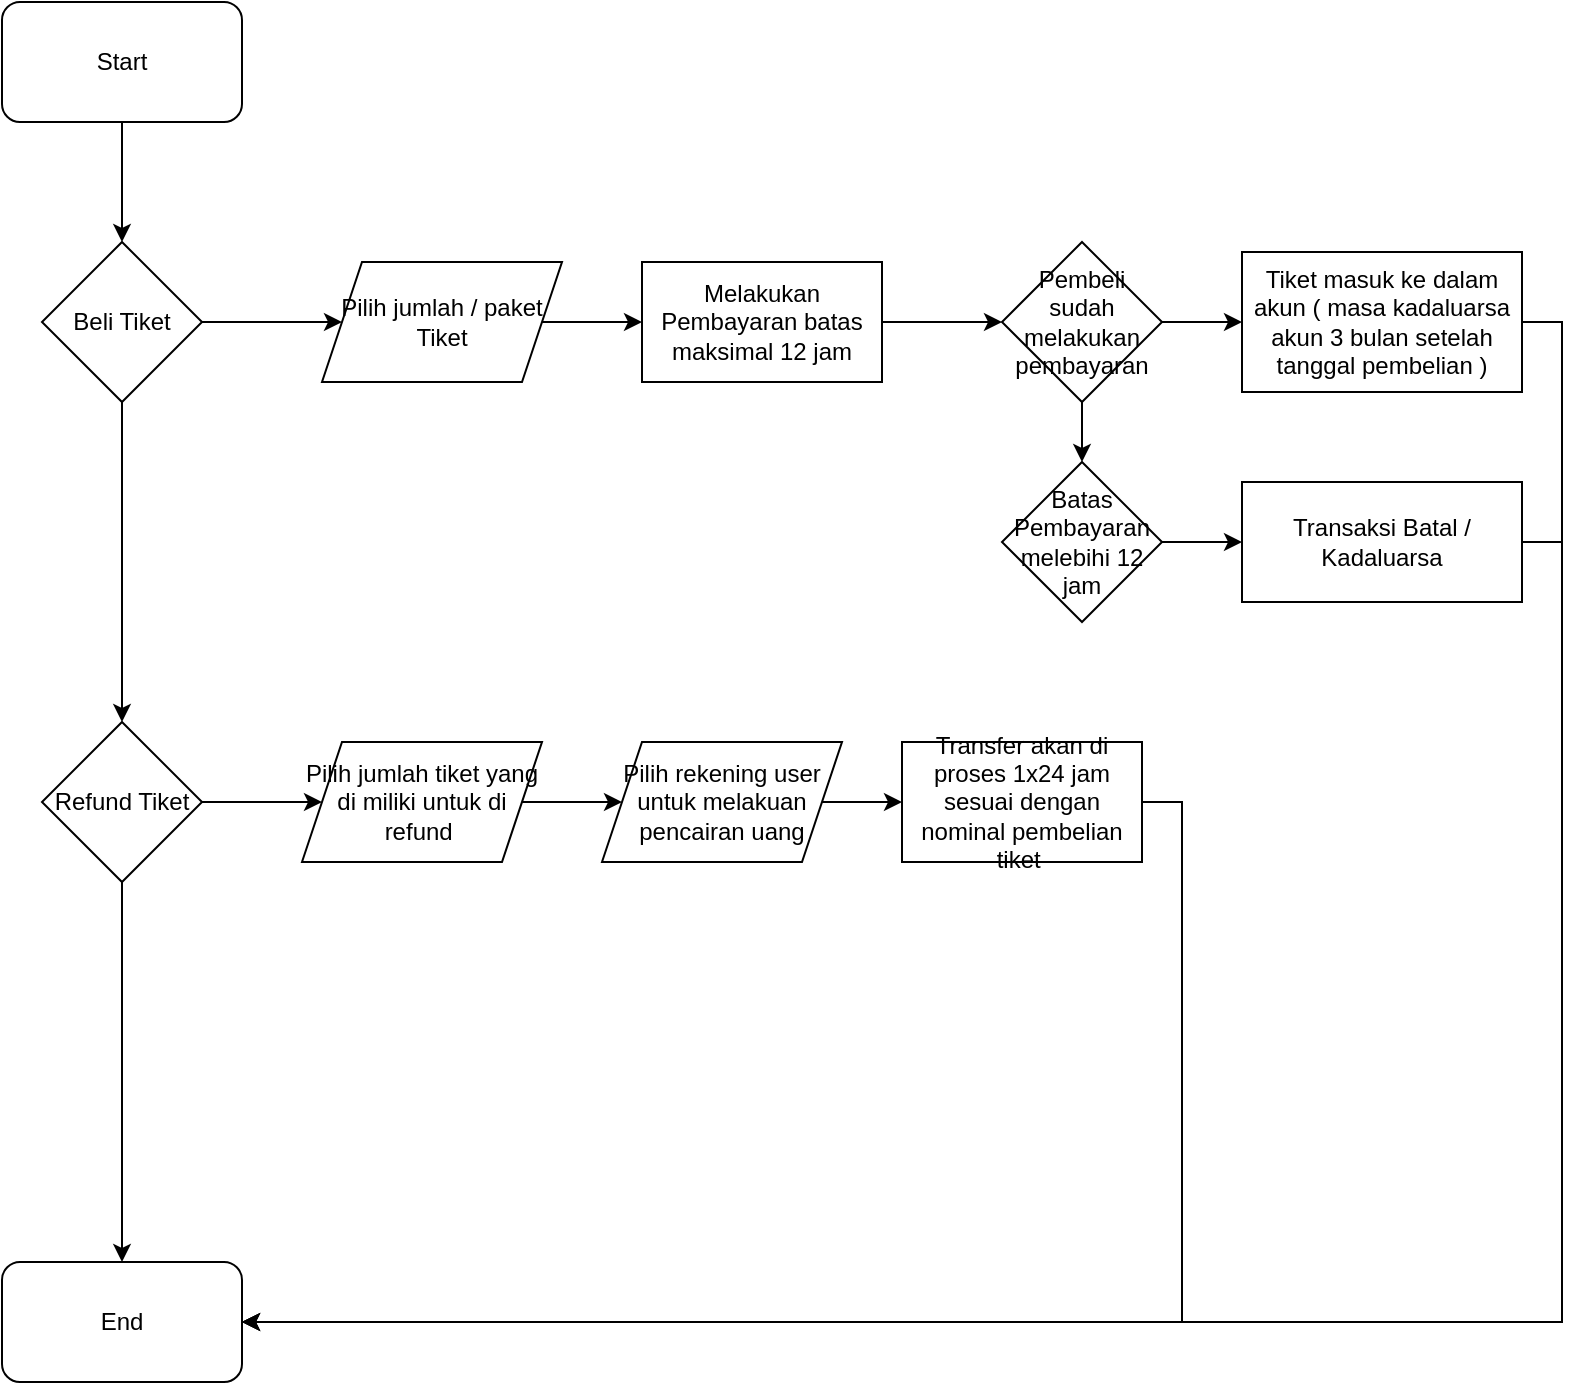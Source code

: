 <mxfile version="20.4.1" type="github" pages="5">
  <diagram id="8JwmmRrR1gZthdUnmFxn" name="Tiket">
    <mxGraphModel dx="891" dy="716" grid="1" gridSize="10" guides="1" tooltips="1" connect="1" arrows="1" fold="1" page="1" pageScale="1" pageWidth="827" pageHeight="1169" math="0" shadow="0">
      <root>
        <mxCell id="0" />
        <mxCell id="1" parent="0" />
        <mxCell id="h5qomxZ0ZPLSRLewRgUK-3" style="edgeStyle=orthogonalEdgeStyle;rounded=0;orthogonalLoop=1;jettySize=auto;html=1;exitX=0.5;exitY=1;exitDx=0;exitDy=0;entryX=0.5;entryY=0;entryDx=0;entryDy=0;" parent="1" source="b-ersjFqIPHCU9zJTxq0-1" target="h5qomxZ0ZPLSRLewRgUK-1" edge="1">
          <mxGeometry relative="1" as="geometry" />
        </mxCell>
        <mxCell id="b-ersjFqIPHCU9zJTxq0-1" value="Start" style="rounded=1;whiteSpace=wrap;html=1;" parent="1" vertex="1">
          <mxGeometry x="70" y="70" width="120" height="60" as="geometry" />
        </mxCell>
        <mxCell id="h5qomxZ0ZPLSRLewRgUK-4" style="edgeStyle=orthogonalEdgeStyle;rounded=0;orthogonalLoop=1;jettySize=auto;html=1;exitX=0.5;exitY=1;exitDx=0;exitDy=0;entryX=0.5;entryY=0;entryDx=0;entryDy=0;" parent="1" source="h5qomxZ0ZPLSRLewRgUK-1" target="h5qomxZ0ZPLSRLewRgUK-2" edge="1">
          <mxGeometry relative="1" as="geometry" />
        </mxCell>
        <mxCell id="h5qomxZ0ZPLSRLewRgUK-6" style="edgeStyle=orthogonalEdgeStyle;rounded=0;orthogonalLoop=1;jettySize=auto;html=1;exitX=1;exitY=0.5;exitDx=0;exitDy=0;entryX=0;entryY=0.5;entryDx=0;entryDy=0;" parent="1" source="h5qomxZ0ZPLSRLewRgUK-1" target="h5qomxZ0ZPLSRLewRgUK-5" edge="1">
          <mxGeometry relative="1" as="geometry" />
        </mxCell>
        <mxCell id="h5qomxZ0ZPLSRLewRgUK-1" value="Beli Tiket" style="rhombus;whiteSpace=wrap;html=1;" parent="1" vertex="1">
          <mxGeometry x="90" y="190" width="80" height="80" as="geometry" />
        </mxCell>
        <mxCell id="VzMKdhuZj60koKlnk4Jn-10" style="edgeStyle=orthogonalEdgeStyle;rounded=0;orthogonalLoop=1;jettySize=auto;html=1;exitX=1;exitY=0.5;exitDx=0;exitDy=0;entryX=0;entryY=0.5;entryDx=0;entryDy=0;" parent="1" source="h5qomxZ0ZPLSRLewRgUK-2" target="VzMKdhuZj60koKlnk4Jn-8" edge="1">
          <mxGeometry relative="1" as="geometry" />
        </mxCell>
        <mxCell id="VzMKdhuZj60koKlnk4Jn-17" style="edgeStyle=orthogonalEdgeStyle;rounded=0;orthogonalLoop=1;jettySize=auto;html=1;exitX=0.5;exitY=1;exitDx=0;exitDy=0;entryX=0.5;entryY=0;entryDx=0;entryDy=0;" parent="1" source="h5qomxZ0ZPLSRLewRgUK-2" target="ByAN-Y68qzVihHIGTpfn-11" edge="1">
          <mxGeometry relative="1" as="geometry" />
        </mxCell>
        <mxCell id="h5qomxZ0ZPLSRLewRgUK-2" value="Refund Tiket" style="rhombus;whiteSpace=wrap;html=1;" parent="1" vertex="1">
          <mxGeometry x="90" y="430" width="80" height="80" as="geometry" />
        </mxCell>
        <mxCell id="h5qomxZ0ZPLSRLewRgUK-8" style="edgeStyle=orthogonalEdgeStyle;rounded=0;orthogonalLoop=1;jettySize=auto;html=1;exitX=1;exitY=0.5;exitDx=0;exitDy=0;entryX=0;entryY=0.5;entryDx=0;entryDy=0;" parent="1" source="h5qomxZ0ZPLSRLewRgUK-5" target="h5qomxZ0ZPLSRLewRgUK-7" edge="1">
          <mxGeometry relative="1" as="geometry" />
        </mxCell>
        <mxCell id="h5qomxZ0ZPLSRLewRgUK-5" value="Pilih jumlah / paket Tiket" style="shape=parallelogram;perimeter=parallelogramPerimeter;whiteSpace=wrap;html=1;fixedSize=1;" parent="1" vertex="1">
          <mxGeometry x="230" y="200" width="120" height="60" as="geometry" />
        </mxCell>
        <mxCell id="ByAN-Y68qzVihHIGTpfn-8" style="edgeStyle=orthogonalEdgeStyle;rounded=0;orthogonalLoop=1;jettySize=auto;html=1;exitX=1;exitY=0.5;exitDx=0;exitDy=0;entryX=0;entryY=0.5;entryDx=0;entryDy=0;" parent="1" source="h5qomxZ0ZPLSRLewRgUK-7" target="ByAN-Y68qzVihHIGTpfn-2" edge="1">
          <mxGeometry relative="1" as="geometry" />
        </mxCell>
        <mxCell id="h5qomxZ0ZPLSRLewRgUK-7" value="Melakukan Pembayaran batas maksimal 12 jam" style="rounded=0;whiteSpace=wrap;html=1;" parent="1" vertex="1">
          <mxGeometry x="390" y="200" width="120" height="60" as="geometry" />
        </mxCell>
        <mxCell id="ByAN-Y68qzVihHIGTpfn-10" style="edgeStyle=orthogonalEdgeStyle;rounded=0;orthogonalLoop=1;jettySize=auto;html=1;exitX=1;exitY=0.5;exitDx=0;exitDy=0;entryX=0;entryY=0.5;entryDx=0;entryDy=0;" parent="1" source="ByAN-Y68qzVihHIGTpfn-2" target="ByAN-Y68qzVihHIGTpfn-9" edge="1">
          <mxGeometry relative="1" as="geometry" />
        </mxCell>
        <mxCell id="VzMKdhuZj60koKlnk4Jn-2" style="edgeStyle=orthogonalEdgeStyle;rounded=0;orthogonalLoop=1;jettySize=auto;html=1;exitX=0.5;exitY=1;exitDx=0;exitDy=0;entryX=0.5;entryY=0;entryDx=0;entryDy=0;" parent="1" source="ByAN-Y68qzVihHIGTpfn-2" target="ByAN-Y68qzVihHIGTpfn-5" edge="1">
          <mxGeometry relative="1" as="geometry" />
        </mxCell>
        <mxCell id="ByAN-Y68qzVihHIGTpfn-2" value="Pembeli sudah melakukan pembayaran" style="rhombus;whiteSpace=wrap;html=1;" parent="1" vertex="1">
          <mxGeometry x="570" y="190" width="80" height="80" as="geometry" />
        </mxCell>
        <mxCell id="VzMKdhuZj60koKlnk4Jn-3" style="edgeStyle=orthogonalEdgeStyle;rounded=0;orthogonalLoop=1;jettySize=auto;html=1;exitX=1;exitY=0.5;exitDx=0;exitDy=0;entryX=0;entryY=0.5;entryDx=0;entryDy=0;" parent="1" source="ByAN-Y68qzVihHIGTpfn-5" target="VzMKdhuZj60koKlnk4Jn-1" edge="1">
          <mxGeometry relative="1" as="geometry" />
        </mxCell>
        <mxCell id="ByAN-Y68qzVihHIGTpfn-5" value="Batas Pembayaran melebihi 12 jam" style="rhombus;whiteSpace=wrap;html=1;" parent="1" vertex="1">
          <mxGeometry x="570" y="300" width="80" height="80" as="geometry" />
        </mxCell>
        <mxCell id="VzMKdhuZj60koKlnk4Jn-5" style="edgeStyle=orthogonalEdgeStyle;rounded=0;orthogonalLoop=1;jettySize=auto;html=1;exitX=1;exitY=0.5;exitDx=0;exitDy=0;entryX=1;entryY=0.5;entryDx=0;entryDy=0;" parent="1" source="ByAN-Y68qzVihHIGTpfn-9" target="ByAN-Y68qzVihHIGTpfn-11" edge="1">
          <mxGeometry relative="1" as="geometry">
            <mxPoint x="190" y="520" as="targetPoint" />
            <Array as="points">
              <mxPoint x="850" y="230" />
              <mxPoint x="850" y="730" />
            </Array>
          </mxGeometry>
        </mxCell>
        <mxCell id="ByAN-Y68qzVihHIGTpfn-9" value="Tiket masuk ke dalam akun ( masa kadaluarsa akun 3 bulan setelah tanggal pembelian )" style="rounded=0;whiteSpace=wrap;html=1;" parent="1" vertex="1">
          <mxGeometry x="690" y="195" width="140" height="70" as="geometry" />
        </mxCell>
        <mxCell id="ByAN-Y68qzVihHIGTpfn-11" value="End" style="rounded=1;whiteSpace=wrap;html=1;" parent="1" vertex="1">
          <mxGeometry x="70" y="700" width="120" height="60" as="geometry" />
        </mxCell>
        <mxCell id="VzMKdhuZj60koKlnk4Jn-4" style="edgeStyle=orthogonalEdgeStyle;rounded=0;orthogonalLoop=1;jettySize=auto;html=1;exitX=1;exitY=0.5;exitDx=0;exitDy=0;entryX=1;entryY=0.5;entryDx=0;entryDy=0;" parent="1" source="VzMKdhuZj60koKlnk4Jn-1" target="ByAN-Y68qzVihHIGTpfn-11" edge="1">
          <mxGeometry relative="1" as="geometry" />
        </mxCell>
        <mxCell id="VzMKdhuZj60koKlnk4Jn-1" value="Transaksi Batal / Kadaluarsa" style="rounded=0;whiteSpace=wrap;html=1;" parent="1" vertex="1">
          <mxGeometry x="690" y="310" width="140" height="60" as="geometry" />
        </mxCell>
        <mxCell id="VzMKdhuZj60koKlnk4Jn-12" style="edgeStyle=orthogonalEdgeStyle;rounded=0;orthogonalLoop=1;jettySize=auto;html=1;exitX=1;exitY=0.5;exitDx=0;exitDy=0;entryX=0;entryY=0.5;entryDx=0;entryDy=0;" parent="1" source="VzMKdhuZj60koKlnk4Jn-8" edge="1">
          <mxGeometry relative="1" as="geometry">
            <mxPoint x="380" y="470" as="targetPoint" />
          </mxGeometry>
        </mxCell>
        <mxCell id="VzMKdhuZj60koKlnk4Jn-8" value="Pilih jumlah tiket yang di miliki untuk di refund&amp;nbsp;" style="shape=parallelogram;perimeter=parallelogramPerimeter;whiteSpace=wrap;html=1;fixedSize=1;" parent="1" vertex="1">
          <mxGeometry x="220" y="440" width="120" height="60" as="geometry" />
        </mxCell>
        <mxCell id="VzMKdhuZj60koKlnk4Jn-15" style="edgeStyle=orthogonalEdgeStyle;rounded=0;orthogonalLoop=1;jettySize=auto;html=1;exitX=1;exitY=0.5;exitDx=0;exitDy=0;entryX=0;entryY=0.5;entryDx=0;entryDy=0;" parent="1" source="VzMKdhuZj60koKlnk4Jn-13" target="VzMKdhuZj60koKlnk4Jn-14" edge="1">
          <mxGeometry relative="1" as="geometry" />
        </mxCell>
        <mxCell id="VzMKdhuZj60koKlnk4Jn-13" value="Pilih rekening user untuk melakuan pencairan uang" style="shape=parallelogram;perimeter=parallelogramPerimeter;whiteSpace=wrap;html=1;fixedSize=1;" parent="1" vertex="1">
          <mxGeometry x="370" y="440" width="120" height="60" as="geometry" />
        </mxCell>
        <mxCell id="VzMKdhuZj60koKlnk4Jn-16" style="edgeStyle=orthogonalEdgeStyle;rounded=0;orthogonalLoop=1;jettySize=auto;html=1;exitX=1;exitY=0.5;exitDx=0;exitDy=0;entryX=1;entryY=0.5;entryDx=0;entryDy=0;" parent="1" source="VzMKdhuZj60koKlnk4Jn-14" target="ByAN-Y68qzVihHIGTpfn-11" edge="1">
          <mxGeometry relative="1" as="geometry" />
        </mxCell>
        <mxCell id="VzMKdhuZj60koKlnk4Jn-14" value="Transfer akan di proses 1x24 jam sesuai dengan nominal pembelian tiket&amp;nbsp;" style="rounded=0;whiteSpace=wrap;html=1;" parent="1" vertex="1">
          <mxGeometry x="520" y="440" width="120" height="60" as="geometry" />
        </mxCell>
      </root>
    </mxGraphModel>
  </diagram>
  <diagram id="UsRWPRpF3DMew7u_Lx2K" name="Tawar Bersama">
    <mxGraphModel dx="679" dy="1620" grid="1" gridSize="10" guides="1" tooltips="1" connect="1" arrows="1" fold="1" page="1" pageScale="1" pageWidth="827" pageHeight="1169" math="0" shadow="0">
      <root>
        <mxCell id="0" />
        <mxCell id="1" parent="0" />
        <mxCell id="llBoBKPekiVO47sFlb99-7" style="edgeStyle=orthogonalEdgeStyle;rounded=0;orthogonalLoop=1;jettySize=auto;html=1;exitX=1;exitY=0.5;exitDx=0;exitDy=0;entryX=0;entryY=0.5;entryDx=0;entryDy=0;" parent="1" source="llBoBKPekiVO47sFlb99-2" target="llBoBKPekiVO47sFlb99-4" edge="1">
          <mxGeometry relative="1" as="geometry" />
        </mxCell>
        <mxCell id="llBoBKPekiVO47sFlb99-2" value="IKUT TB" style="rounded=0;whiteSpace=wrap;html=1;" parent="1" vertex="1">
          <mxGeometry x="50" y="240" width="120" height="60" as="geometry" />
        </mxCell>
        <mxCell id="llBoBKPekiVO47sFlb99-11" style="edgeStyle=orthogonalEdgeStyle;rounded=0;orthogonalLoop=1;jettySize=auto;html=1;exitX=0.5;exitY=1;exitDx=0;exitDy=0;entryX=0.5;entryY=0;entryDx=0;entryDy=0;" parent="1" source="llBoBKPekiVO47sFlb99-3" target="llBoBKPekiVO47sFlb99-2" edge="1">
          <mxGeometry relative="1" as="geometry" />
        </mxCell>
        <mxCell id="llBoBKPekiVO47sFlb99-3" value="START" style="rounded=1;whiteSpace=wrap;html=1;" parent="1" vertex="1">
          <mxGeometry x="50" y="80" width="120" height="60" as="geometry" />
        </mxCell>
        <mxCell id="llBoBKPekiVO47sFlb99-6" style="edgeStyle=orthogonalEdgeStyle;rounded=0;orthogonalLoop=1;jettySize=auto;html=1;exitX=0.5;exitY=0;exitDx=0;exitDy=0;entryX=0;entryY=0.5;entryDx=0;entryDy=0;" parent="1" source="llBoBKPekiVO47sFlb99-4" target="llBoBKPekiVO47sFlb99-5" edge="1">
          <mxGeometry relative="1" as="geometry" />
        </mxCell>
        <mxCell id="llBoBKPekiVO47sFlb99-9" style="edgeStyle=orthogonalEdgeStyle;rounded=0;orthogonalLoop=1;jettySize=auto;html=1;exitX=1;exitY=0.5;exitDx=0;exitDy=0;entryX=0;entryY=0.5;entryDx=0;entryDy=0;" parent="1" source="llBoBKPekiVO47sFlb99-4" target="llBoBKPekiVO47sFlb99-8" edge="1">
          <mxGeometry relative="1" as="geometry" />
        </mxCell>
        <mxCell id="llBoBKPekiVO47sFlb99-4" value="Pakai Tiket" style="rhombus;whiteSpace=wrap;html=1;" parent="1" vertex="1">
          <mxGeometry x="260" y="230" width="80" height="80" as="geometry" />
        </mxCell>
        <mxCell id="llBoBKPekiVO47sFlb99-13" style="edgeStyle=orthogonalEdgeStyle;rounded=0;orthogonalLoop=1;jettySize=auto;html=1;exitX=0.5;exitY=0;exitDx=0;exitDy=0;entryX=0.5;entryY=1;entryDx=0;entryDy=0;" parent="1" source="llBoBKPekiVO47sFlb99-5" target="llBoBKPekiVO47sFlb99-12" edge="1">
          <mxGeometry relative="1" as="geometry" />
        </mxCell>
        <mxCell id="llBoBKPekiVO47sFlb99-15" style="edgeStyle=orthogonalEdgeStyle;rounded=0;orthogonalLoop=1;jettySize=auto;html=1;exitX=1;exitY=0.5;exitDx=0;exitDy=0;entryX=0;entryY=0.5;entryDx=0;entryDy=0;" parent="1" source="llBoBKPekiVO47sFlb99-5" target="llBoBKPekiVO47sFlb99-14" edge="1">
          <mxGeometry relative="1" as="geometry" />
        </mxCell>
        <mxCell id="llBoBKPekiVO47sFlb99-5" value="Memiliki Tiket / Tiket cukup" style="rhombus;whiteSpace=wrap;html=1;" parent="1" vertex="1">
          <mxGeometry x="374" y="100" width="80" height="80" as="geometry" />
        </mxCell>
        <mxCell id="llBoBKPekiVO47sFlb99-18" style="edgeStyle=orthogonalEdgeStyle;rounded=0;orthogonalLoop=1;jettySize=auto;html=1;exitX=1;exitY=0.5;exitDx=0;exitDy=0;entryX=0;entryY=0.5;entryDx=0;entryDy=0;" parent="1" source="llBoBKPekiVO47sFlb99-8" target="llBoBKPekiVO47sFlb99-17" edge="1">
          <mxGeometry relative="1" as="geometry" />
        </mxCell>
        <mxCell id="llBoBKPekiVO47sFlb99-8" value="AKTIVITAS TB" style="rounded=0;whiteSpace=wrap;html=1;" parent="1" vertex="1">
          <mxGeometry x="550" y="240" width="120" height="60" as="geometry" />
        </mxCell>
        <mxCell id="llBoBKPekiVO47sFlb99-12" value="Membeli Tiket" style="ellipse;whiteSpace=wrap;html=1;aspect=fixed;" parent="1" vertex="1">
          <mxGeometry x="374" y="-20" width="80" height="80" as="geometry" />
        </mxCell>
        <mxCell id="llBoBKPekiVO47sFlb99-16" style="edgeStyle=orthogonalEdgeStyle;rounded=0;orthogonalLoop=1;jettySize=auto;html=1;exitX=0.5;exitY=1;exitDx=0;exitDy=0;entryX=0.5;entryY=0;entryDx=0;entryDy=0;" parent="1" source="llBoBKPekiVO47sFlb99-14" target="llBoBKPekiVO47sFlb99-8" edge="1">
          <mxGeometry relative="1" as="geometry" />
        </mxCell>
        <mxCell id="llBoBKPekiVO47sFlb99-14" value="Deposit Tiket di ambil sesuai jumlah yang di butuhkan" style="rounded=0;whiteSpace=wrap;html=1;" parent="1" vertex="1">
          <mxGeometry x="550" y="110" width="120" height="60" as="geometry" />
        </mxCell>
        <mxCell id="llBoBKPekiVO47sFlb99-20" style="edgeStyle=orthogonalEdgeStyle;rounded=0;orthogonalLoop=1;jettySize=auto;html=1;exitX=0.5;exitY=1;exitDx=0;exitDy=0;entryX=0.5;entryY=0;entryDx=0;entryDy=0;" parent="1" source="llBoBKPekiVO47sFlb99-17" target="llBoBKPekiVO47sFlb99-19" edge="1">
          <mxGeometry relative="1" as="geometry" />
        </mxCell>
        <mxCell id="llBoBKPekiVO47sFlb99-17" value="TB Selesai" style="rounded=0;whiteSpace=wrap;html=1;" parent="1" vertex="1">
          <mxGeometry x="730" y="240" width="120" height="60" as="geometry" />
        </mxCell>
        <mxCell id="llBoBKPekiVO47sFlb99-22" style="edgeStyle=orthogonalEdgeStyle;rounded=0;orthogonalLoop=1;jettySize=auto;html=1;exitX=1;exitY=0.5;exitDx=0;exitDy=0;entryX=0;entryY=0.5;entryDx=0;entryDy=0;" parent="1" source="llBoBKPekiVO47sFlb99-19" target="llBoBKPekiVO47sFlb99-21" edge="1">
          <mxGeometry relative="1" as="geometry" />
        </mxCell>
        <mxCell id="llBoBKPekiVO47sFlb99-28" style="edgeStyle=orthogonalEdgeStyle;rounded=0;orthogonalLoop=1;jettySize=auto;html=1;exitX=0;exitY=0.5;exitDx=0;exitDy=0;entryX=1;entryY=0.5;entryDx=0;entryDy=0;" parent="1" source="llBoBKPekiVO47sFlb99-19" target="llBoBKPekiVO47sFlb99-26" edge="1">
          <mxGeometry relative="1" as="geometry" />
        </mxCell>
        <mxCell id="uBCmYxYLdonOOEaDb1O1-1" style="edgeStyle=orthogonalEdgeStyle;rounded=0;orthogonalLoop=1;jettySize=auto;html=1;exitX=0;exitY=0.5;exitDx=0;exitDy=0;entryX=1;entryY=0.5;entryDx=0;entryDy=0;" parent="1" source="llBoBKPekiVO47sFlb99-19" target="xL0K9Es_Q4u9pi8vGv8D-1" edge="1">
          <mxGeometry relative="1" as="geometry">
            <Array as="points">
              <mxPoint x="720" y="410" />
              <mxPoint x="720" y="550" />
            </Array>
          </mxGeometry>
        </mxCell>
        <mxCell id="llBoBKPekiVO47sFlb99-19" value="Penawar Tertinggi / Pemenang" style="rhombus;whiteSpace=wrap;html=1;" parent="1" vertex="1">
          <mxGeometry x="750" y="370" width="80" height="80" as="geometry" />
        </mxCell>
        <mxCell id="llBoBKPekiVO47sFlb99-24" style="edgeStyle=orthogonalEdgeStyle;rounded=0;orthogonalLoop=1;jettySize=auto;html=1;exitX=0.5;exitY=1;exitDx=0;exitDy=0;entryX=0.5;entryY=0;entryDx=0;entryDy=0;" parent="1" source="llBoBKPekiVO47sFlb99-21" target="llBoBKPekiVO47sFlb99-23" edge="1">
          <mxGeometry relative="1" as="geometry" />
        </mxCell>
        <mxCell id="llBoBKPekiVO47sFlb99-32" style="edgeStyle=orthogonalEdgeStyle;rounded=0;orthogonalLoop=1;jettySize=auto;html=1;exitX=1;exitY=0.5;exitDx=0;exitDy=0;entryX=1;entryY=0.5;entryDx=0;entryDy=0;" parent="1" source="llBoBKPekiVO47sFlb99-21" target="llBoBKPekiVO47sFlb99-25" edge="1">
          <mxGeometry relative="1" as="geometry">
            <Array as="points">
              <mxPoint x="1040" y="410" />
              <mxPoint x="1040" y="840" />
            </Array>
          </mxGeometry>
        </mxCell>
        <mxCell id="llBoBKPekiVO47sFlb99-21" value="Pakai Tiket" style="rhombus;whiteSpace=wrap;html=1;" parent="1" vertex="1">
          <mxGeometry x="890" y="370" width="80" height="80" as="geometry" />
        </mxCell>
        <mxCell id="llBoBKPekiVO47sFlb99-34" style="edgeStyle=orthogonalEdgeStyle;rounded=0;orthogonalLoop=1;jettySize=auto;html=1;exitX=0.5;exitY=1;exitDx=0;exitDy=0;entryX=1;entryY=0.5;entryDx=0;entryDy=0;" parent="1" source="llBoBKPekiVO47sFlb99-23" target="llBoBKPekiVO47sFlb99-25" edge="1">
          <mxGeometry relative="1" as="geometry" />
        </mxCell>
        <mxCell id="llBoBKPekiVO47sFlb99-23" value="Deposit Tiket dikembalikan sesuai jumlah yang telah di ambil" style="rounded=0;whiteSpace=wrap;html=1;" parent="1" vertex="1">
          <mxGeometry x="870" y="584" width="120" height="60" as="geometry" />
        </mxCell>
        <mxCell id="llBoBKPekiVO47sFlb99-25" value="END" style="rounded=1;whiteSpace=wrap;html=1;" parent="1" vertex="1">
          <mxGeometry x="70" y="810" width="120" height="60" as="geometry" />
        </mxCell>
        <mxCell id="uBCmYxYLdonOOEaDb1O1-3" style="edgeStyle=orthogonalEdgeStyle;rounded=0;orthogonalLoop=1;jettySize=auto;html=1;exitX=0;exitY=0.5;exitDx=0;exitDy=0;entryX=0.5;entryY=0;entryDx=0;entryDy=0;" parent="1" source="llBoBKPekiVO47sFlb99-26" target="llBoBKPekiVO47sFlb99-27" edge="1">
          <mxGeometry relative="1" as="geometry">
            <Array as="points">
              <mxPoint x="550" y="410" />
              <mxPoint x="550" y="350" />
              <mxPoint x="460" y="350" />
            </Array>
          </mxGeometry>
        </mxCell>
        <mxCell id="llBoBKPekiVO47sFlb99-26" value="Persetujuan Penjual" style="rounded=0;whiteSpace=wrap;html=1;" parent="1" vertex="1">
          <mxGeometry x="570" y="380" width="120" height="60" as="geometry" />
        </mxCell>
        <mxCell id="uBCmYxYLdonOOEaDb1O1-5" style="edgeStyle=orthogonalEdgeStyle;rounded=0;orthogonalLoop=1;jettySize=auto;html=1;exitX=1;exitY=0.5;exitDx=0;exitDy=0;entryX=0;entryY=0.5;entryDx=0;entryDy=0;" parent="1" source="llBoBKPekiVO47sFlb99-27" target="llBoBKPekiVO47sFlb99-21" edge="1">
          <mxGeometry relative="1" as="geometry">
            <Array as="points">
              <mxPoint x="520" y="410" />
              <mxPoint x="520" y="500" />
              <mxPoint x="860" y="500" />
              <mxPoint x="860" y="410" />
            </Array>
          </mxGeometry>
        </mxCell>
        <mxCell id="uBCmYxYLdonOOEaDb1O1-13" style="edgeStyle=orthogonalEdgeStyle;rounded=0;orthogonalLoop=1;jettySize=auto;html=1;exitX=0;exitY=0.5;exitDx=0;exitDy=0;entryX=1;entryY=0.5;entryDx=0;entryDy=0;" parent="1" source="llBoBKPekiVO47sFlb99-27" target="uBCmYxYLdonOOEaDb1O1-12" edge="1">
          <mxGeometry relative="1" as="geometry" />
        </mxCell>
        <mxCell id="llBoBKPekiVO47sFlb99-27" value="Penjual menyetujui" style="rhombus;whiteSpace=wrap;html=1;" parent="1" vertex="1">
          <mxGeometry x="420" y="370" width="80" height="80" as="geometry" />
        </mxCell>
        <mxCell id="uBCmYxYLdonOOEaDb1O1-4" style="edgeStyle=orthogonalEdgeStyle;rounded=0;orthogonalLoop=1;jettySize=auto;html=1;exitX=0.5;exitY=0;exitDx=0;exitDy=0;entryX=0.5;entryY=1;entryDx=0;entryDy=0;" parent="1" source="xL0K9Es_Q4u9pi8vGv8D-1" target="llBoBKPekiVO47sFlb99-27" edge="1">
          <mxGeometry relative="1" as="geometry" />
        </mxCell>
        <mxCell id="uBCmYxYLdonOOEaDb1O1-11" style="edgeStyle=orthogonalEdgeStyle;rounded=0;orthogonalLoop=1;jettySize=auto;html=1;exitX=0.5;exitY=1;exitDx=0;exitDy=0;entryX=0.5;entryY=0;entryDx=0;entryDy=0;" parent="1" source="xL0K9Es_Q4u9pi8vGv8D-1" target="uBCmYxYLdonOOEaDb1O1-6" edge="1">
          <mxGeometry relative="1" as="geometry" />
        </mxCell>
        <mxCell id="xL0K9Es_Q4u9pi8vGv8D-1" value="Penawar Tertinggi membatalkan" style="rhombus;whiteSpace=wrap;html=1;" parent="1" vertex="1">
          <mxGeometry x="420" y="510" width="80" height="80" as="geometry" />
        </mxCell>
        <mxCell id="uBCmYxYLdonOOEaDb1O1-8" style="edgeStyle=orthogonalEdgeStyle;rounded=0;orthogonalLoop=1;jettySize=auto;html=1;exitX=1;exitY=0.5;exitDx=0;exitDy=0;entryX=0;entryY=0.5;entryDx=0;entryDy=0;" parent="1" source="uBCmYxYLdonOOEaDb1O1-6" target="uBCmYxYLdonOOEaDb1O1-7" edge="1">
          <mxGeometry relative="1" as="geometry" />
        </mxCell>
        <mxCell id="uBCmYxYLdonOOEaDb1O1-6" value="Deposit Tiket hangus sesuai jumlah yang telah di ambil" style="rounded=0;whiteSpace=wrap;html=1;" parent="1" vertex="1">
          <mxGeometry x="400" y="660" width="120" height="60" as="geometry" />
        </mxCell>
        <mxCell id="uBCmYxYLdonOOEaDb1O1-10" style="edgeStyle=orthogonalEdgeStyle;rounded=0;orthogonalLoop=1;jettySize=auto;html=1;exitX=0.5;exitY=1;exitDx=0;exitDy=0;entryX=1;entryY=0.5;entryDx=0;entryDy=0;" parent="1" source="uBCmYxYLdonOOEaDb1O1-7" target="llBoBKPekiVO47sFlb99-25" edge="1">
          <mxGeometry relative="1" as="geometry" />
        </mxCell>
        <mxCell id="uBCmYxYLdonOOEaDb1O1-7" value="Nominal Deposit Tiket dibagi Penjual 50% dan SiMotor 50%" style="rounded=0;whiteSpace=wrap;html=1;" parent="1" vertex="1">
          <mxGeometry x="630" y="660" width="120" height="60" as="geometry" />
        </mxCell>
        <mxCell id="uBCmYxYLdonOOEaDb1O1-16" style="edgeStyle=orthogonalEdgeStyle;rounded=0;orthogonalLoop=1;jettySize=auto;html=1;exitX=0;exitY=0.5;exitDx=0;exitDy=0;entryX=1;entryY=0.5;entryDx=0;entryDy=0;" parent="1" source="uBCmYxYLdonOOEaDb1O1-12" edge="1">
          <mxGeometry relative="1" as="geometry">
            <mxPoint x="170" y="410" as="targetPoint" />
          </mxGeometry>
        </mxCell>
        <mxCell id="uBCmYxYLdonOOEaDb1O1-12" value="Transaksi &amp;nbsp;pembayaran nominal dibuat sesuai nominal tertinggi" style="rounded=0;whiteSpace=wrap;html=1;" parent="1" vertex="1">
          <mxGeometry x="230" y="380" width="120" height="60" as="geometry" />
        </mxCell>
        <mxCell id="uBCmYxYLdonOOEaDb1O1-18" style="edgeStyle=orthogonalEdgeStyle;rounded=0;orthogonalLoop=1;jettySize=auto;html=1;exitX=1;exitY=0.5;exitDx=0;exitDy=0;entryX=0;entryY=0.5;entryDx=0;entryDy=0;shadow=1;" parent="1" target="llBoBKPekiVO47sFlb99-21" edge="1" source="CSEjhiRyfK1bd3tP6Wv--3">
          <mxGeometry relative="1" as="geometry">
            <Array as="points">
              <mxPoint x="260" y="544" />
              <mxPoint x="260" y="630" />
              <mxPoint x="860" y="630" />
              <mxPoint x="860" y="410" />
            </Array>
            <mxPoint x="150" y="530" as="sourcePoint" />
          </mxGeometry>
        </mxCell>
        <mxCell id="JK8oTeQB-67KrCrylu6K-1" value="Y" style="text;html=1;align=center;verticalAlign=middle;resizable=0;points=[];autosize=1;strokeColor=none;fillColor=none;" parent="1" vertex="1">
          <mxGeometry x="305" y="175" width="30" height="30" as="geometry" />
        </mxCell>
        <mxCell id="JK8oTeQB-67KrCrylu6K-2" value="N" style="text;html=1;align=center;verticalAlign=middle;resizable=0;points=[];autosize=1;strokeColor=none;fillColor=none;" parent="1" vertex="1">
          <mxGeometry x="425" y="235" width="30" height="30" as="geometry" />
        </mxCell>
        <mxCell id="JK8oTeQB-67KrCrylu6K-3" value="N" style="text;html=1;align=center;verticalAlign=middle;resizable=0;points=[];autosize=1;strokeColor=none;fillColor=none;" parent="1" vertex="1">
          <mxGeometry x="415" y="65" width="30" height="30" as="geometry" />
        </mxCell>
        <mxCell id="JK8oTeQB-67KrCrylu6K-4" value="Y" style="text;html=1;align=center;verticalAlign=middle;resizable=0;points=[];autosize=1;strokeColor=none;fillColor=none;" parent="1" vertex="1">
          <mxGeometry x="485" y="105" width="30" height="30" as="geometry" />
        </mxCell>
        <mxCell id="JK8oTeQB-67KrCrylu6K-5" value="N" style="text;html=1;align=center;verticalAlign=middle;resizable=0;points=[];autosize=1;strokeColor=none;fillColor=none;" parent="1" vertex="1">
          <mxGeometry x="845" y="375" width="30" height="30" as="geometry" />
        </mxCell>
        <mxCell id="JK8oTeQB-67KrCrylu6K-6" value="Y" style="text;html=1;align=center;verticalAlign=middle;resizable=0;points=[];autosize=1;strokeColor=none;fillColor=none;" parent="1" vertex="1">
          <mxGeometry x="935" y="505" width="30" height="30" as="geometry" />
        </mxCell>
        <mxCell id="JK8oTeQB-67KrCrylu6K-7" value="N" style="text;html=1;align=center;verticalAlign=middle;resizable=0;points=[];autosize=1;strokeColor=none;fillColor=none;" parent="1" vertex="1">
          <mxGeometry x="1005" y="365" width="30" height="30" as="geometry" />
        </mxCell>
        <mxCell id="JK8oTeQB-67KrCrylu6K-8" value="Y" style="text;html=1;align=center;verticalAlign=middle;resizable=0;points=[];autosize=1;strokeColor=none;fillColor=none;" parent="1" vertex="1">
          <mxGeometry x="705" y="365" width="30" height="30" as="geometry" />
        </mxCell>
        <mxCell id="JK8oTeQB-67KrCrylu6K-9" value="N" style="text;html=1;align=center;verticalAlign=middle;resizable=0;points=[];autosize=1;strokeColor=none;fillColor=none;" parent="1" vertex="1">
          <mxGeometry x="465" y="475" width="30" height="30" as="geometry" />
        </mxCell>
        <mxCell id="JK8oTeQB-67KrCrylu6K-11" value="N" style="text;html=1;align=center;verticalAlign=middle;resizable=0;points=[];autosize=1;strokeColor=none;fillColor=none;" parent="1" vertex="1">
          <mxGeometry x="515" y="415" width="30" height="30" as="geometry" />
        </mxCell>
        <mxCell id="JK8oTeQB-67KrCrylu6K-13" value="Y" style="text;html=1;align=center;verticalAlign=middle;resizable=0;points=[];autosize=1;strokeColor=none;fillColor=none;" parent="1" vertex="1">
          <mxGeometry x="395" y="385" width="30" height="30" as="geometry" />
        </mxCell>
        <mxCell id="JK8oTeQB-67KrCrylu6K-18" value="Y" style="text;html=1;align=center;verticalAlign=middle;resizable=0;points=[];autosize=1;strokeColor=none;fillColor=none;" parent="1" vertex="1">
          <mxGeometry x="455" y="585" width="30" height="30" as="geometry" />
        </mxCell>
        <mxCell id="w_0rxPUuaKkJR2WVXRFl-1" style="edgeStyle=orthogonalEdgeStyle;rounded=0;orthogonalLoop=1;jettySize=auto;html=1;exitX=0.5;exitY=1;exitDx=0;exitDy=0;entryX=0.5;entryY=0;entryDx=0;entryDy=0;" edge="1" parent="1" source="CSEjhiRyfK1bd3tP6Wv--2" target="CSEjhiRyfK1bd3tP6Wv--3">
          <mxGeometry relative="1" as="geometry" />
        </mxCell>
        <mxCell id="CSEjhiRyfK1bd3tP6Wv--2" value="Transaksi" style="ellipse;whiteSpace=wrap;html=1;aspect=fixed;" parent="1" vertex="1">
          <mxGeometry x="90" y="370" width="80" height="80" as="geometry" />
        </mxCell>
        <mxCell id="w_0rxPUuaKkJR2WVXRFl-2" style="edgeStyle=orthogonalEdgeStyle;rounded=0;orthogonalLoop=1;jettySize=auto;html=1;exitX=0.5;exitY=1;exitDx=0;exitDy=0;entryX=0.5;entryY=0;entryDx=0;entryDy=0;" edge="1" parent="1" source="CSEjhiRyfK1bd3tP6Wv--3" target="CSEjhiRyfK1bd3tP6Wv--4">
          <mxGeometry relative="1" as="geometry" />
        </mxCell>
        <mxCell id="CSEjhiRyfK1bd3tP6Wv--3" value="Transaksi Berhasil" style="rhombus;whiteSpace=wrap;html=1;" parent="1" vertex="1">
          <mxGeometry x="90" y="504" width="80" height="80" as="geometry" />
        </mxCell>
        <mxCell id="w_0rxPUuaKkJR2WVXRFl-3" style="edgeStyle=orthogonalEdgeStyle;rounded=0;orthogonalLoop=1;jettySize=auto;html=1;exitX=1;exitY=0.5;exitDx=0;exitDy=0;entryX=0;entryY=0.5;entryDx=0;entryDy=0;" edge="1" parent="1" source="CSEjhiRyfK1bd3tP6Wv--4" target="uBCmYxYLdonOOEaDb1O1-6">
          <mxGeometry relative="1" as="geometry" />
        </mxCell>
        <mxCell id="w_0rxPUuaKkJR2WVXRFl-4" style="edgeStyle=orthogonalEdgeStyle;rounded=0;orthogonalLoop=1;jettySize=auto;html=1;exitX=0.5;exitY=1;exitDx=0;exitDy=0;entryX=0.5;entryY=0;entryDx=0;entryDy=0;" edge="1" parent="1" source="CSEjhiRyfK1bd3tP6Wv--4" target="llBoBKPekiVO47sFlb99-25">
          <mxGeometry relative="1" as="geometry" />
        </mxCell>
        <mxCell id="CSEjhiRyfK1bd3tP6Wv--4" value="Pakai Tiket" style="rhombus;whiteSpace=wrap;html=1;" parent="1" vertex="1">
          <mxGeometry x="90" y="650" width="80" height="80" as="geometry" />
        </mxCell>
        <mxCell id="w_0rxPUuaKkJR2WVXRFl-5" value="Y" style="text;html=1;align=center;verticalAlign=middle;resizable=0;points=[];autosize=1;strokeColor=none;fillColor=none;" vertex="1" parent="1">
          <mxGeometry x="195" y="515" width="30" height="30" as="geometry" />
        </mxCell>
        <mxCell id="w_0rxPUuaKkJR2WVXRFl-6" value="N" style="text;html=1;align=center;verticalAlign=middle;resizable=0;points=[];autosize=1;strokeColor=none;fillColor=none;" vertex="1" parent="1">
          <mxGeometry x="135" y="605" width="30" height="30" as="geometry" />
        </mxCell>
        <mxCell id="w_0rxPUuaKkJR2WVXRFl-7" value="Y" style="text;html=1;align=center;verticalAlign=middle;resizable=0;points=[];autosize=1;strokeColor=none;fillColor=none;" vertex="1" parent="1">
          <mxGeometry x="185" y="655" width="30" height="30" as="geometry" />
        </mxCell>
        <mxCell id="w_0rxPUuaKkJR2WVXRFl-8" value="N" style="text;html=1;align=center;verticalAlign=middle;resizable=0;points=[];autosize=1;strokeColor=none;fillColor=none;" vertex="1" parent="1">
          <mxGeometry x="135" y="745" width="30" height="30" as="geometry" />
        </mxCell>
      </root>
    </mxGraphModel>
  </diagram>
  <diagram id="3kCaw50cBxVeKUUcECqg" name="Tiket Kadaluarsa">
    <mxGraphModel dx="891" dy="716" grid="1" gridSize="10" guides="1" tooltips="1" connect="1" arrows="1" fold="1" page="1" pageScale="1" pageWidth="827" pageHeight="1169" math="0" shadow="0">
      <root>
        <mxCell id="0" />
        <mxCell id="1" parent="0" />
        <mxCell id="lzwqMlvge4nA-h1Jtft9-4" style="edgeStyle=orthogonalEdgeStyle;rounded=0;orthogonalLoop=1;jettySize=auto;html=1;exitX=0.5;exitY=1;exitDx=0;exitDy=0;entryX=0.5;entryY=0;entryDx=0;entryDy=0;" edge="1" parent="1" source="lzwqMlvge4nA-h1Jtft9-1" target="lzwqMlvge4nA-h1Jtft9-2">
          <mxGeometry relative="1" as="geometry" />
        </mxCell>
        <mxCell id="lzwqMlvge4nA-h1Jtft9-1" value="START" style="rounded=1;whiteSpace=wrap;html=1;" vertex="1" parent="1">
          <mxGeometry x="280" y="120" width="120" height="60" as="geometry" />
        </mxCell>
        <mxCell id="lzwqMlvge4nA-h1Jtft9-5" style="edgeStyle=orthogonalEdgeStyle;rounded=0;orthogonalLoop=1;jettySize=auto;html=1;exitX=0.5;exitY=1;exitDx=0;exitDy=0;entryX=0.5;entryY=0;entryDx=0;entryDy=0;" edge="1" parent="1" source="lzwqMlvge4nA-h1Jtft9-2" target="lzwqMlvge4nA-h1Jtft9-3">
          <mxGeometry relative="1" as="geometry" />
        </mxCell>
        <mxCell id="neTYgEROqqJmrB3Wi_jq-1" style="edgeStyle=orthogonalEdgeStyle;rounded=0;orthogonalLoop=1;jettySize=auto;html=1;exitX=1;exitY=0.5;exitDx=0;exitDy=0;entryX=0;entryY=0.5;entryDx=0;entryDy=0;" edge="1" parent="1" source="lzwqMlvge4nA-h1Jtft9-2" target="lzwqMlvge4nA-h1Jtft9-6">
          <mxGeometry relative="1" as="geometry" />
        </mxCell>
        <mxCell id="lzwqMlvge4nA-h1Jtft9-2" value="Tiket pengguna melebihi masa kadaluarsa" style="rhombus;whiteSpace=wrap;html=1;" vertex="1" parent="1">
          <mxGeometry x="300" y="250" width="80" height="80" as="geometry" />
        </mxCell>
        <mxCell id="lzwqMlvge4nA-h1Jtft9-3" value="END" style="rounded=1;whiteSpace=wrap;html=1;" vertex="1" parent="1">
          <mxGeometry x="280" y="440" width="120" height="60" as="geometry" />
        </mxCell>
        <mxCell id="neTYgEROqqJmrB3Wi_jq-2" style="edgeStyle=orthogonalEdgeStyle;rounded=0;orthogonalLoop=1;jettySize=auto;html=1;exitX=1;exitY=0.5;exitDx=0;exitDy=0;entryX=0;entryY=0.5;entryDx=0;entryDy=0;" edge="1" parent="1" source="lzwqMlvge4nA-h1Jtft9-6" target="lzwqMlvge4nA-h1Jtft9-7">
          <mxGeometry relative="1" as="geometry" />
        </mxCell>
        <mxCell id="lzwqMlvge4nA-h1Jtft9-6" value="Tiket hangus" style="rounded=0;whiteSpace=wrap;html=1;" vertex="1" parent="1">
          <mxGeometry x="414" y="260" width="120" height="60" as="geometry" />
        </mxCell>
        <mxCell id="neTYgEROqqJmrB3Wi_jq-3" style="edgeStyle=orthogonalEdgeStyle;rounded=0;orthogonalLoop=1;jettySize=auto;html=1;exitX=0.5;exitY=1;exitDx=0;exitDy=0;entryX=1;entryY=0.5;entryDx=0;entryDy=0;" edge="1" parent="1" source="lzwqMlvge4nA-h1Jtft9-7" target="lzwqMlvge4nA-h1Jtft9-3">
          <mxGeometry relative="1" as="geometry" />
        </mxCell>
        <mxCell id="lzwqMlvge4nA-h1Jtft9-7" value="Nominal harga tiket &amp;nbsp;yang hangus menjadi hak milik SiMotor" style="rounded=0;whiteSpace=wrap;html=1;" vertex="1" parent="1">
          <mxGeometry x="570" y="260" width="120" height="60" as="geometry" />
        </mxCell>
      </root>
    </mxGraphModel>
  </diagram>
  <diagram id="bh8bVOCLe0126QJLCiSi" name="IKLAN BARIS &amp; AKSESORIS">
    <mxGraphModel dx="891" dy="716" grid="1" gridSize="10" guides="1" tooltips="1" connect="1" arrows="1" fold="1" page="1" pageScale="1" pageWidth="827" pageHeight="1169" math="0" shadow="0">
      <root>
        <mxCell id="0" />
        <mxCell id="1" parent="0" />
        <mxCell id="Swc0mb9wbhrWCpLMDdji-2" style="edgeStyle=orthogonalEdgeStyle;rounded=0;orthogonalLoop=1;jettySize=auto;html=1;exitX=0.5;exitY=1;exitDx=0;exitDy=0;entryX=0.5;entryY=0;entryDx=0;entryDy=0;" parent="1" source="mfmCjwoBWodejJNNPnYa-1" target="Swc0mb9wbhrWCpLMDdji-1" edge="1">
          <mxGeometry relative="1" as="geometry" />
        </mxCell>
        <mxCell id="mfmCjwoBWodejJNNPnYa-1" value="START" style="rounded=1;whiteSpace=wrap;html=1;" parent="1" vertex="1">
          <mxGeometry x="120" y="110" width="120" height="60" as="geometry" />
        </mxCell>
        <mxCell id="Swc0mb9wbhrWCpLMDdji-6" style="edgeStyle=orthogonalEdgeStyle;rounded=0;orthogonalLoop=1;jettySize=auto;html=1;exitX=1;exitY=0.5;exitDx=0;exitDy=0;entryX=0;entryY=0.5;entryDx=0;entryDy=0;" parent="1" source="Swc0mb9wbhrWCpLMDdji-1" target="Swc0mb9wbhrWCpLMDdji-5" edge="1">
          <mxGeometry relative="1" as="geometry" />
        </mxCell>
        <mxCell id="Swc0mb9wbhrWCpLMDdji-1" value="Pesan / Beli Produk" style="rounded=0;whiteSpace=wrap;html=1;" parent="1" vertex="1">
          <mxGeometry x="120" y="250" width="120" height="60" as="geometry" />
        </mxCell>
        <mxCell id="Swc0mb9wbhrWCpLMDdji-13" style="edgeStyle=orthogonalEdgeStyle;rounded=0;orthogonalLoop=1;jettySize=auto;html=1;exitX=0.5;exitY=1;exitDx=0;exitDy=0;entryX=0.5;entryY=0;entryDx=0;entryDy=0;" parent="1" source="Swc0mb9wbhrWCpLMDdji-3" target="Swc0mb9wbhrWCpLMDdji-12" edge="1">
          <mxGeometry relative="1" as="geometry" />
        </mxCell>
        <mxCell id="Swc0mb9wbhrWCpLMDdji-3" value="Pilih metode pengirman barang" style="shape=parallelogram;perimeter=parallelogramPerimeter;whiteSpace=wrap;html=1;fixedSize=1;" parent="1" vertex="1">
          <mxGeometry x="520" y="250" width="120" height="60" as="geometry" />
        </mxCell>
        <mxCell id="Swc0mb9wbhrWCpLMDdji-7" style="edgeStyle=orthogonalEdgeStyle;rounded=0;orthogonalLoop=1;jettySize=auto;html=1;exitX=1;exitY=0.5;exitDx=0;exitDy=0;entryX=0;entryY=0.5;entryDx=0;entryDy=0;" parent="1" source="Swc0mb9wbhrWCpLMDdji-5" target="Swc0mb9wbhrWCpLMDdji-3" edge="1">
          <mxGeometry relative="1" as="geometry" />
        </mxCell>
        <mxCell id="Swc0mb9wbhrWCpLMDdji-9" style="edgeStyle=orthogonalEdgeStyle;rounded=0;orthogonalLoop=1;jettySize=auto;html=1;exitX=0.5;exitY=1;exitDx=0;exitDy=0;entryX=0.5;entryY=0;entryDx=0;entryDy=0;" parent="1" source="Swc0mb9wbhrWCpLMDdji-5" target="Swc0mb9wbhrWCpLMDdji-8" edge="1">
          <mxGeometry relative="1" as="geometry" />
        </mxCell>
        <mxCell id="Swc0mb9wbhrWCpLMDdji-5" value="Produk sudah dipesan / terjual" style="rhombus;whiteSpace=wrap;html=1;" parent="1" vertex="1">
          <mxGeometry x="334" y="240" width="80" height="80" as="geometry" />
        </mxCell>
        <mxCell id="Swc0mb9wbhrWCpLMDdji-11" style="edgeStyle=orthogonalEdgeStyle;rounded=0;orthogonalLoop=1;jettySize=auto;html=1;exitX=0.5;exitY=1;exitDx=0;exitDy=0;entryX=1;entryY=0.5;entryDx=0;entryDy=0;" parent="1" source="Swc0mb9wbhrWCpLMDdji-8" target="Swc0mb9wbhrWCpLMDdji-10" edge="1">
          <mxGeometry relative="1" as="geometry" />
        </mxCell>
        <mxCell id="Swc0mb9wbhrWCpLMDdji-8" value="Pemberitahuan kepada pembeli tidak dapat di lanjutkan proses pembelian" style="rounded=0;whiteSpace=wrap;html=1;" parent="1" vertex="1">
          <mxGeometry x="314" y="370" width="120" height="60" as="geometry" />
        </mxCell>
        <mxCell id="Swc0mb9wbhrWCpLMDdji-10" value="END" style="rounded=1;whiteSpace=wrap;html=1;" parent="1" vertex="1">
          <mxGeometry x="120" y="480" width="120" height="60" as="geometry" />
        </mxCell>
        <mxCell id="Fdw2VdHsIUwwx7BJ-GJl-11" style="edgeStyle=orthogonalEdgeStyle;rounded=0;orthogonalLoop=1;jettySize=auto;html=1;exitX=1;exitY=0.5;exitDx=0;exitDy=0;entryX=0;entryY=0.5;entryDx=0;entryDy=0;" parent="1" source="Swc0mb9wbhrWCpLMDdji-12" target="Fdw2VdHsIUwwx7BJ-GJl-2" edge="1">
          <mxGeometry relative="1" as="geometry" />
        </mxCell>
        <mxCell id="Swc0mb9wbhrWCpLMDdji-12" value="Transaksi Pembayaran" style="rounded=0;whiteSpace=wrap;html=1;" parent="1" vertex="1">
          <mxGeometry x="520" y="370" width="120" height="60" as="geometry" />
        </mxCell>
        <mxCell id="Fdw2VdHsIUwwx7BJ-GJl-1" style="edgeStyle=orthogonalEdgeStyle;rounded=0;orthogonalLoop=1;jettySize=auto;html=1;exitX=0.5;exitY=1;exitDx=0;exitDy=0;entryX=0.5;entryY=0;entryDx=0;entryDy=0;" parent="1" source="Fdw2VdHsIUwwx7BJ-GJl-2" target="Fdw2VdHsIUwwx7BJ-GJl-4" edge="1">
          <mxGeometry relative="1" as="geometry" />
        </mxCell>
        <mxCell id="Fdw2VdHsIUwwx7BJ-GJl-2" value="Maksimal Pembayaran 3 hari" style="rounded=0;whiteSpace=wrap;html=1;" parent="1" vertex="1">
          <mxGeometry x="690" y="370" width="120" height="60" as="geometry" />
        </mxCell>
        <mxCell id="Fdw2VdHsIUwwx7BJ-GJl-3" style="edgeStyle=orthogonalEdgeStyle;rounded=0;orthogonalLoop=1;jettySize=auto;html=1;exitX=0.5;exitY=1;exitDx=0;exitDy=0;entryX=0.5;entryY=0;entryDx=0;entryDy=0;" parent="1" source="Fdw2VdHsIUwwx7BJ-GJl-4" target="Fdw2VdHsIUwwx7BJ-GJl-7" edge="1">
          <mxGeometry relative="1" as="geometry" />
        </mxCell>
        <mxCell id="Fdw2VdHsIUwwx7BJ-GJl-4" value="Pembeli sudah melakukan pembayaran" style="rhombus;whiteSpace=wrap;html=1;" parent="1" vertex="1">
          <mxGeometry x="710" y="480" width="80" height="80" as="geometry" />
        </mxCell>
        <mxCell id="Fdw2VdHsIUwwx7BJ-GJl-5" style="edgeStyle=orthogonalEdgeStyle;rounded=0;orthogonalLoop=1;jettySize=auto;html=1;exitX=0;exitY=0.5;exitDx=0;exitDy=0;entryX=0;entryY=0.5;entryDx=0;entryDy=0;" parent="1" source="Fdw2VdHsIUwwx7BJ-GJl-7" target="Fdw2VdHsIUwwx7BJ-GJl-4" edge="1">
          <mxGeometry relative="1" as="geometry" />
        </mxCell>
        <mxCell id="Fdw2VdHsIUwwx7BJ-GJl-6" value="N" style="edgeLabel;html=1;align=center;verticalAlign=middle;resizable=0;points=[];" parent="Fdw2VdHsIUwwx7BJ-GJl-5" vertex="1" connectable="0">
          <mxGeometry x="-0.43" y="-11" relative="1" as="geometry">
            <mxPoint as="offset" />
          </mxGeometry>
        </mxCell>
        <mxCell id="Fdw2VdHsIUwwx7BJ-GJl-7" value="Batas Pembayaran melebihi 3 hari" style="rhombus;whiteSpace=wrap;html=1;" parent="1" vertex="1">
          <mxGeometry x="710" y="641" width="80" height="80" as="geometry" />
        </mxCell>
        <mxCell id="Fdw2VdHsIUwwx7BJ-GJl-8" value="Y" style="text;html=1;align=center;verticalAlign=middle;resizable=0;points=[];autosize=1;strokeColor=none;fillColor=none;" parent="1" vertex="1">
          <mxGeometry x="795" y="495" width="30" height="30" as="geometry" />
        </mxCell>
        <mxCell id="Fdw2VdHsIUwwx7BJ-GJl-9" value="N" style="text;html=1;align=center;verticalAlign=middle;resizable=0;points=[];autosize=1;strokeColor=none;fillColor=none;" parent="1" vertex="1">
          <mxGeometry x="755" y="565" width="30" height="30" as="geometry" />
        </mxCell>
        <mxCell id="Fdw2VdHsIUwwx7BJ-GJl-10" value="Y" style="text;html=1;align=center;verticalAlign=middle;resizable=0;points=[];autosize=1;strokeColor=none;fillColor=none;" parent="1" vertex="1">
          <mxGeometry x="805" y="655" width="30" height="30" as="geometry" />
        </mxCell>
      </root>
    </mxGraphModel>
  </diagram>
  <diagram id="ZaAYZwhZIQ6n6J3o2uvx" name="Transaksi">
    <mxGraphModel dx="891" dy="716" grid="1" gridSize="10" guides="1" tooltips="1" connect="1" arrows="1" fold="1" page="1" pageScale="1" pageWidth="827" pageHeight="1169" math="0" shadow="0">
      <root>
        <mxCell id="0" />
        <mxCell id="1" parent="0" />
        <mxCell id="NmeubO854JrMdffBJn5e-5" style="edgeStyle=orthogonalEdgeStyle;rounded=0;orthogonalLoop=1;jettySize=auto;html=1;exitX=0.5;exitY=1;exitDx=0;exitDy=0;entryX=0.5;entryY=0;entryDx=0;entryDy=0;" parent="1" source="IjPr6w398JJCFgFZBl4P-2" target="IjPr6w398JJCFgFZBl4P-5" edge="1">
          <mxGeometry relative="1" as="geometry" />
        </mxCell>
        <mxCell id="IjPr6w398JJCFgFZBl4P-2" value="START" style="rounded=1;whiteSpace=wrap;html=1;" parent="1" vertex="1">
          <mxGeometry x="110" y="70" width="120" height="60" as="geometry" />
        </mxCell>
        <mxCell id="4fPTXHTElj6IdWsUz4RO-29" style="edgeStyle=orthogonalEdgeStyle;rounded=0;orthogonalLoop=1;jettySize=auto;html=1;exitX=0.5;exitY=1;exitDx=0;exitDy=0;entryX=0.5;entryY=0;entryDx=0;entryDy=0;" parent="1" source="IjPr6w398JJCFgFZBl4P-5" target="IjPr6w398JJCFgFZBl4P-8" edge="1">
          <mxGeometry relative="1" as="geometry" />
        </mxCell>
        <mxCell id="IjPr6w398JJCFgFZBl4P-5" value="Pembeli memilih opsi COD / Pengiriman Ekspedisi" style="shape=parallelogram;perimeter=parallelogramPerimeter;whiteSpace=wrap;html=1;fixedSize=1;" parent="1" vertex="1">
          <mxGeometry x="110" y="290" width="120" height="60" as="geometry" />
        </mxCell>
        <mxCell id="IjPr6w398JJCFgFZBl4P-11" style="edgeStyle=orthogonalEdgeStyle;rounded=0;orthogonalLoop=1;jettySize=auto;html=1;exitX=0.5;exitY=1;exitDx=0;exitDy=0;entryX=0.5;entryY=0;entryDx=0;entryDy=0;" parent="1" source="IjPr6w398JJCFgFZBl4P-8" target="IjPr6w398JJCFgFZBl4P-9" edge="1">
          <mxGeometry relative="1" as="geometry" />
        </mxCell>
        <mxCell id="4fPTXHTElj6IdWsUz4RO-63" value="N" style="edgeLabel;html=1;align=center;verticalAlign=middle;resizable=0;points=[];" parent="IjPr6w398JJCFgFZBl4P-11" vertex="1" connectable="0">
          <mxGeometry x="-0.54" y="13" relative="1" as="geometry">
            <mxPoint as="offset" />
          </mxGeometry>
        </mxCell>
        <mxCell id="dOpOSSDI9f1l4gzZKykP-2" style="edgeStyle=orthogonalEdgeStyle;rounded=0;orthogonalLoop=1;jettySize=auto;html=1;exitX=1;exitY=0.5;exitDx=0;exitDy=0;entryX=0;entryY=0.5;entryDx=0;entryDy=0;" parent="1" source="IjPr6w398JJCFgFZBl4P-8" target="dOpOSSDI9f1l4gzZKykP-1" edge="1">
          <mxGeometry relative="1" as="geometry" />
        </mxCell>
        <mxCell id="IjPr6w398JJCFgFZBl4P-8" value="COD" style="rhombus;whiteSpace=wrap;html=1;" parent="1" vertex="1">
          <mxGeometry x="130" y="405" width="80" height="80" as="geometry" />
        </mxCell>
        <mxCell id="4fPTXHTElj6IdWsUz4RO-44" style="edgeStyle=orthogonalEdgeStyle;rounded=0;orthogonalLoop=1;jettySize=auto;html=1;exitX=1;exitY=0.5;exitDx=0;exitDy=0;entryX=0;entryY=0.5;entryDx=0;entryDy=0;" parent="1" source="IjPr6w398JJCFgFZBl4P-9" target="4fPTXHTElj6IdWsUz4RO-36" edge="1">
          <mxGeometry relative="1" as="geometry" />
        </mxCell>
        <mxCell id="4fPTXHTElj6IdWsUz4RO-54" style="edgeStyle=orthogonalEdgeStyle;rounded=0;orthogonalLoop=1;jettySize=auto;html=1;exitX=0.5;exitY=1;exitDx=0;exitDy=0;entryX=0.5;entryY=0;entryDx=0;entryDy=0;" parent="1" source="IjPr6w398JJCFgFZBl4P-9" target="4fPTXHTElj6IdWsUz4RO-53" edge="1">
          <mxGeometry relative="1" as="geometry" />
        </mxCell>
        <mxCell id="IjPr6w398JJCFgFZBl4P-9" value="Ekspedisi" style="rhombus;whiteSpace=wrap;html=1;" parent="1" vertex="1">
          <mxGeometry x="130" y="630" width="80" height="80" as="geometry" />
        </mxCell>
        <mxCell id="NmeubO854JrMdffBJn5e-1" style="edgeStyle=orthogonalEdgeStyle;rounded=0;orthogonalLoop=1;jettySize=auto;html=1;exitX=1;exitY=0.5;exitDx=0;exitDy=0;entryX=0;entryY=0.5;entryDx=0;entryDy=0;" parent="1" source="dOpOSSDI9f1l4gzZKykP-1" target="dOpOSSDI9f1l4gzZKykP-3" edge="1">
          <mxGeometry relative="1" as="geometry" />
        </mxCell>
        <mxCell id="dOpOSSDI9f1l4gzZKykP-1" value="Nominal transaksi sesuai nominal harga iklan" style="rounded=0;whiteSpace=wrap;html=1;" parent="1" vertex="1">
          <mxGeometry x="490" y="290" width="120" height="60" as="geometry" />
        </mxCell>
        <mxCell id="NmeubO854JrMdffBJn5e-4" style="edgeStyle=orthogonalEdgeStyle;rounded=0;orthogonalLoop=1;jettySize=auto;html=1;exitX=1;exitY=0.5;exitDx=0;exitDy=0;entryX=0;entryY=0.5;entryDx=0;entryDy=0;" parent="1" source="dOpOSSDI9f1l4gzZKykP-3" target="NmeubO854JrMdffBJn5e-3" edge="1">
          <mxGeometry relative="1" as="geometry" />
        </mxCell>
        <mxCell id="dOpOSSDI9f1l4gzZKykP-3" value="Pembeli memilih metode pembayaran yang di sediakan oleh payment gateway" style="shape=parallelogram;perimeter=parallelogramPerimeter;whiteSpace=wrap;html=1;fixedSize=1;" parent="1" vertex="1">
          <mxGeometry x="690" y="290" width="180" height="60" as="geometry" />
        </mxCell>
        <mxCell id="NmeubO854JrMdffBJn5e-7" style="edgeStyle=orthogonalEdgeStyle;rounded=0;orthogonalLoop=1;jettySize=auto;html=1;exitX=1;exitY=0.5;exitDx=0;exitDy=0;entryX=0;entryY=0.5;entryDx=0;entryDy=0;" parent="1" source="NmeubO854JrMdffBJn5e-3" target="NmeubO854JrMdffBJn5e-6" edge="1">
          <mxGeometry relative="1" as="geometry" />
        </mxCell>
        <mxCell id="NmeubO854JrMdffBJn5e-3" value="Transaksi dibuat&amp;nbsp;" style="rounded=0;whiteSpace=wrap;html=1;" parent="1" vertex="1">
          <mxGeometry x="950" y="290" width="120" height="60" as="geometry" />
        </mxCell>
        <mxCell id="CaNpsk2lMTOT-wgxMRUZ-3" style="edgeStyle=orthogonalEdgeStyle;rounded=0;orthogonalLoop=1;jettySize=auto;html=1;exitX=0.5;exitY=1;exitDx=0;exitDy=0;entryX=0.5;entryY=0;entryDx=0;entryDy=0;" parent="1" source="NmeubO854JrMdffBJn5e-6" target="CaNpsk2lMTOT-wgxMRUZ-1" edge="1">
          <mxGeometry relative="1" as="geometry" />
        </mxCell>
        <mxCell id="NmeubO854JrMdffBJn5e-6" value="Maksimal Pembayaran 3 hari" style="rounded=0;whiteSpace=wrap;html=1;" parent="1" vertex="1">
          <mxGeometry x="1140" y="290" width="120" height="60" as="geometry" />
        </mxCell>
        <mxCell id="8VygPfj3Wn3QNNk89Jg3-2" style="edgeStyle=orthogonalEdgeStyle;rounded=0;orthogonalLoop=1;jettySize=auto;html=1;exitX=0;exitY=0.5;exitDx=0;exitDy=0;entryX=0;entryY=0.5;entryDx=0;entryDy=0;" parent="1" source="NmeubO854JrMdffBJn5e-8" target="CaNpsk2lMTOT-wgxMRUZ-1" edge="1">
          <mxGeometry relative="1" as="geometry" />
        </mxCell>
        <mxCell id="KOYn50pzCzDOGQvogc1y-2" style="edgeStyle=orthogonalEdgeStyle;rounded=0;orthogonalLoop=1;jettySize=auto;html=1;exitX=0.5;exitY=1;exitDx=0;exitDy=0;entryX=0.5;entryY=0;entryDx=0;entryDy=0;" parent="1" source="NmeubO854JrMdffBJn5e-8" target="KOYn50pzCzDOGQvogc1y-1" edge="1">
          <mxGeometry relative="1" as="geometry" />
        </mxCell>
        <mxCell id="NmeubO854JrMdffBJn5e-8" value="Batas pembayaran melebihi waktu maksimal pembayaran" style="rhombus;whiteSpace=wrap;html=1;" parent="1" vertex="1">
          <mxGeometry x="1140" y="570" width="120" height="110" as="geometry" />
        </mxCell>
        <mxCell id="8VygPfj3Wn3QNNk89Jg3-1" style="edgeStyle=orthogonalEdgeStyle;rounded=0;orthogonalLoop=1;jettySize=auto;html=1;exitX=0.5;exitY=1;exitDx=0;exitDy=0;entryX=0.5;entryY=0;entryDx=0;entryDy=0;" parent="1" source="CaNpsk2lMTOT-wgxMRUZ-1" target="NmeubO854JrMdffBJn5e-8" edge="1">
          <mxGeometry relative="1" as="geometry" />
        </mxCell>
        <mxCell id="KOYn50pzCzDOGQvogc1y-4" style="edgeStyle=orthogonalEdgeStyle;rounded=0;orthogonalLoop=1;jettySize=auto;html=1;exitX=1;exitY=0.5;exitDx=0;exitDy=0;" parent="1" source="CaNpsk2lMTOT-wgxMRUZ-1" target="KOYn50pzCzDOGQvogc1y-3" edge="1">
          <mxGeometry relative="1" as="geometry" />
        </mxCell>
        <mxCell id="CaNpsk2lMTOT-wgxMRUZ-1" value="Pembeli sudah melakukan pembayaran" style="rhombus;whiteSpace=wrap;html=1;" parent="1" vertex="1">
          <mxGeometry x="1145" y="400" width="110" height="110" as="geometry" />
        </mxCell>
        <mxCell id="4fPTXHTElj6IdWsUz4RO-57" style="edgeStyle=orthogonalEdgeStyle;rounded=0;orthogonalLoop=1;jettySize=auto;html=1;exitX=0.5;exitY=1;exitDx=0;exitDy=0;entryX=1;entryY=0.5;entryDx=0;entryDy=0;" parent="1" source="KOYn50pzCzDOGQvogc1y-1" target="4fPTXHTElj6IdWsUz4RO-53" edge="1">
          <mxGeometry relative="1" as="geometry" />
        </mxCell>
        <mxCell id="KOYn50pzCzDOGQvogc1y-1" value="Transaksi &amp;nbsp;Kadaluarsa" style="rounded=0;whiteSpace=wrap;html=1;" parent="1" vertex="1">
          <mxGeometry x="1140" y="750" width="120" height="60" as="geometry" />
        </mxCell>
        <mxCell id="KOYn50pzCzDOGQvogc1y-9" style="edgeStyle=orthogonalEdgeStyle;rounded=0;orthogonalLoop=1;jettySize=auto;html=1;exitX=1;exitY=0.5;exitDx=0;exitDy=0;entryX=0;entryY=0.5;entryDx=0;entryDy=0;" parent="1" source="KOYn50pzCzDOGQvogc1y-3" target="KOYn50pzCzDOGQvogc1y-8" edge="1">
          <mxGeometry relative="1" as="geometry" />
        </mxCell>
        <mxCell id="KOYn50pzCzDOGQvogc1y-3" value="Sistem menginformasi ke penjual , pembayaran sudah dilakukan oleh pembeli" style="rounded=0;whiteSpace=wrap;html=1;" parent="1" vertex="1">
          <mxGeometry x="1350" y="425" width="160" height="60" as="geometry" />
        </mxCell>
        <mxCell id="KOYn50pzCzDOGQvogc1y-12" style="edgeStyle=orthogonalEdgeStyle;rounded=0;orthogonalLoop=1;jettySize=auto;html=1;exitX=0.5;exitY=1;exitDx=0;exitDy=0;entryX=0.5;entryY=0;entryDx=0;entryDy=0;" parent="1" source="KOYn50pzCzDOGQvogc1y-8" target="KOYn50pzCzDOGQvogc1y-10" edge="1">
          <mxGeometry relative="1" as="geometry" />
        </mxCell>
        <mxCell id="KOYn50pzCzDOGQvogc1y-8" value="&lt;span style=&quot;caret-color: rgb(0, 0, 0); color: rgb(0, 0, 0); font-family: Helvetica; font-size: 12px; font-style: normal; font-variant-caps: normal; font-weight: 400; letter-spacing: normal; text-align: center; text-indent: 0px; text-transform: none; word-spacing: 0px; -webkit-tap-highlight-color: rgba(26, 26, 26, 0.3); -webkit-text-size-adjust: none; -webkit-text-stroke-width: 0px; background-color: rgb(248, 249, 250); text-decoration: none; float: none; display: inline !important;&quot;&gt;Penjual memasukan status produk / barang sudah di proses / di kirim / di terima ke pembeli&lt;/span&gt;" style="shape=parallelogram;perimeter=parallelogramPerimeter;whiteSpace=wrap;html=1;fixedSize=1;" parent="1" vertex="1">
          <mxGeometry x="1580" y="425" width="210" height="60" as="geometry" />
        </mxCell>
        <mxCell id="KOYn50pzCzDOGQvogc1y-13" style="edgeStyle=orthogonalEdgeStyle;rounded=0;orthogonalLoop=1;jettySize=auto;html=1;exitX=0.5;exitY=1;exitDx=0;exitDy=0;entryX=0.5;entryY=0;entryDx=0;entryDy=0;" parent="1" source="KOYn50pzCzDOGQvogc1y-10" target="KOYn50pzCzDOGQvogc1y-11" edge="1">
          <mxGeometry relative="1" as="geometry" />
        </mxCell>
        <mxCell id="4fPTXHTElj6IdWsUz4RO-74" style="edgeStyle=orthogonalEdgeStyle;rounded=0;orthogonalLoop=1;jettySize=auto;html=1;exitX=1;exitY=0.5;exitDx=0;exitDy=0;entryX=0;entryY=0.5;entryDx=0;entryDy=0;shadow=0;" parent="1" source="KOYn50pzCzDOGQvogc1y-10" target="KOYn50pzCzDOGQvogc1y-54" edge="1">
          <mxGeometry relative="1" as="geometry">
            <Array as="points">
              <mxPoint x="1800" y="580" />
              <mxPoint x="1800" y="455" />
            </Array>
          </mxGeometry>
        </mxCell>
        <mxCell id="KOYn50pzCzDOGQvogc1y-10" value="Penjual sudah menginputkan &amp;nbsp;status produk / barang" style="rhombus;whiteSpace=wrap;html=1;" parent="1" vertex="1">
          <mxGeometry x="1645" y="540" width="80" height="80" as="geometry" />
        </mxCell>
        <mxCell id="KOYn50pzCzDOGQvogc1y-14" style="edgeStyle=orthogonalEdgeStyle;rounded=0;orthogonalLoop=1;jettySize=auto;html=1;exitX=0;exitY=0.5;exitDx=0;exitDy=0;entryX=0;entryY=0.5;entryDx=0;entryDy=0;" parent="1" source="KOYn50pzCzDOGQvogc1y-11" target="KOYn50pzCzDOGQvogc1y-10" edge="1">
          <mxGeometry relative="1" as="geometry" />
        </mxCell>
        <mxCell id="KOYn50pzCzDOGQvogc1y-17" style="edgeStyle=orthogonalEdgeStyle;rounded=0;orthogonalLoop=1;jettySize=auto;html=1;exitX=0.5;exitY=1;exitDx=0;exitDy=0;entryX=0.5;entryY=0;entryDx=0;entryDy=0;" parent="1" source="KOYn50pzCzDOGQvogc1y-11" target="KOYn50pzCzDOGQvogc1y-15" edge="1">
          <mxGeometry relative="1" as="geometry" />
        </mxCell>
        <mxCell id="KOYn50pzCzDOGQvogc1y-11" value="Batas penginputan status oleh penjual melebihi waktu maksimal" style="rhombus;whiteSpace=wrap;html=1;" parent="1" vertex="1">
          <mxGeometry x="1625" y="660" width="120" height="110" as="geometry" />
        </mxCell>
        <mxCell id="KOYn50pzCzDOGQvogc1y-18" style="edgeStyle=orthogonalEdgeStyle;rounded=0;orthogonalLoop=1;jettySize=auto;html=1;exitX=0.5;exitY=1;exitDx=0;exitDy=0;entryX=0.5;entryY=0;entryDx=0;entryDy=0;" parent="1" source="KOYn50pzCzDOGQvogc1y-15" target="KOYn50pzCzDOGQvogc1y-16" edge="1">
          <mxGeometry relative="1" as="geometry" />
        </mxCell>
        <mxCell id="KOYn50pzCzDOGQvogc1y-31" style="edgeStyle=orthogonalEdgeStyle;rounded=0;orthogonalLoop=1;jettySize=auto;html=1;exitX=1;exitY=0.5;exitDx=0;exitDy=0;entryX=0;entryY=0.5;entryDx=0;entryDy=0;" parent="1" source="KOYn50pzCzDOGQvogc1y-15" target="KOYn50pzCzDOGQvogc1y-30" edge="1">
          <mxGeometry relative="1" as="geometry" />
        </mxCell>
        <mxCell id="KOYn50pzCzDOGQvogc1y-15" value="Terdapat aduan dari pembeli / penjual" style="rhombus;whiteSpace=wrap;html=1;" parent="1" vertex="1">
          <mxGeometry x="1645" y="840" width="80" height="80" as="geometry" />
        </mxCell>
        <mxCell id="KOYn50pzCzDOGQvogc1y-19" style="edgeStyle=orthogonalEdgeStyle;rounded=0;orthogonalLoop=1;jettySize=auto;html=1;exitX=0;exitY=0.5;exitDx=0;exitDy=0;entryX=0;entryY=0.5;entryDx=0;entryDy=0;" parent="1" source="KOYn50pzCzDOGQvogc1y-16" target="KOYn50pzCzDOGQvogc1y-15" edge="1">
          <mxGeometry relative="1" as="geometry" />
        </mxCell>
        <mxCell id="4fPTXHTElj6IdWsUz4RO-21" style="edgeStyle=orthogonalEdgeStyle;rounded=0;orthogonalLoop=1;jettySize=auto;html=1;exitX=0.5;exitY=1;exitDx=0;exitDy=0;entryX=0.5;entryY=0;entryDx=0;entryDy=0;" parent="1" source="KOYn50pzCzDOGQvogc1y-16" target="4fPTXHTElj6IdWsUz4RO-19" edge="1">
          <mxGeometry relative="1" as="geometry" />
        </mxCell>
        <mxCell id="KOYn50pzCzDOGQvogc1y-16" value="Batas aduan &amp;nbsp;melebihi waktu maksimal" style="rhombus;whiteSpace=wrap;html=1;" parent="1" vertex="1">
          <mxGeometry x="1645" y="950" width="80" height="80" as="geometry" />
        </mxCell>
        <mxCell id="4fPTXHTElj6IdWsUz4RO-59" style="edgeStyle=orthogonalEdgeStyle;rounded=0;orthogonalLoop=1;jettySize=auto;html=1;exitX=0;exitY=0.75;exitDx=0;exitDy=0;entryX=1;entryY=0.5;entryDx=0;entryDy=0;shadow=1;" parent="1" source="KOYn50pzCzDOGQvogc1y-20" target="4fPTXHTElj6IdWsUz4RO-53" edge="1">
          <mxGeometry relative="1" as="geometry">
            <Array as="points">
              <mxPoint x="1790" y="1125" />
              <mxPoint x="1790" y="1270" />
            </Array>
          </mxGeometry>
        </mxCell>
        <mxCell id="KOYn50pzCzDOGQvogc1y-20" value="Saldo nominal yang telah di bayarkan oleh pembeli masuk ke akun pembeli saldo digital SiMotor" style="rounded=0;whiteSpace=wrap;html=1;" parent="1" vertex="1">
          <mxGeometry x="1850" y="1080" width="120" height="60" as="geometry" />
        </mxCell>
        <mxCell id="KOYn50pzCzDOGQvogc1y-42" style="edgeStyle=orthogonalEdgeStyle;rounded=0;orthogonalLoop=1;jettySize=auto;html=1;exitX=1;exitY=0.5;exitDx=0;exitDy=0;entryX=0;entryY=0.5;entryDx=0;entryDy=0;" parent="1" source="KOYn50pzCzDOGQvogc1y-28" target="KOYn50pzCzDOGQvogc1y-41" edge="1">
          <mxGeometry relative="1" as="geometry" />
        </mxCell>
        <mxCell id="KOYn50pzCzDOGQvogc1y-28" value="SOP dengan Tim SiMotor" style="ellipse;whiteSpace=wrap;html=1;aspect=fixed;" parent="1" vertex="1">
          <mxGeometry x="1930" y="840" width="80" height="80" as="geometry" />
        </mxCell>
        <mxCell id="KOYn50pzCzDOGQvogc1y-32" style="edgeStyle=orthogonalEdgeStyle;rounded=0;orthogonalLoop=1;jettySize=auto;html=1;exitX=1;exitY=0.5;exitDx=0;exitDy=0;entryX=0;entryY=0.5;entryDx=0;entryDy=0;" parent="1" source="KOYn50pzCzDOGQvogc1y-30" target="KOYn50pzCzDOGQvogc1y-28" edge="1">
          <mxGeometry relative="1" as="geometry" />
        </mxCell>
        <mxCell id="KOYn50pzCzDOGQvogc1y-30" value="Saldo di bekukan sementara dengan batas tertentu" style="rounded=0;whiteSpace=wrap;html=1;" parent="1" vertex="1">
          <mxGeometry x="1760" y="850" width="120" height="60" as="geometry" />
        </mxCell>
        <mxCell id="KOYn50pzCzDOGQvogc1y-35" style="edgeStyle=orthogonalEdgeStyle;rounded=0;orthogonalLoop=1;jettySize=auto;html=1;exitX=0.5;exitY=0;exitDx=0;exitDy=0;entryX=0.5;entryY=0;entryDx=0;entryDy=0;" parent="1" source="KOYn50pzCzDOGQvogc1y-33" target="KOYn50pzCzDOGQvogc1y-28" edge="1">
          <mxGeometry relative="1" as="geometry" />
        </mxCell>
        <mxCell id="4fPTXHTElj6IdWsUz4RO-88" value="N" style="edgeLabel;html=1;align=center;verticalAlign=middle;resizable=0;points=[];" parent="KOYn50pzCzDOGQvogc1y-35" vertex="1" connectable="0">
          <mxGeometry x="-0.982" y="-11" relative="1" as="geometry">
            <mxPoint as="offset" />
          </mxGeometry>
        </mxCell>
        <mxCell id="KOYn50pzCzDOGQvogc1y-39" style="edgeStyle=orthogonalEdgeStyle;rounded=0;orthogonalLoop=1;jettySize=auto;html=1;exitX=0.5;exitY=1;exitDx=0;exitDy=0;entryX=0.5;entryY=0;entryDx=0;entryDy=0;" parent="1" source="KOYn50pzCzDOGQvogc1y-33" target="KOYn50pzCzDOGQvogc1y-36" edge="1">
          <mxGeometry relative="1" as="geometry" />
        </mxCell>
        <mxCell id="KOYn50pzCzDOGQvogc1y-33" value="Sudah terdapat hasil investigasi" style="rhombus;whiteSpace=wrap;html=1;" parent="1" vertex="1">
          <mxGeometry x="2220" y="840" width="80" height="80" as="geometry" />
        </mxCell>
        <mxCell id="KOYn50pzCzDOGQvogc1y-40" style="edgeStyle=orthogonalEdgeStyle;rounded=0;orthogonalLoop=1;jettySize=auto;html=1;exitX=1;exitY=0.5;exitDx=0;exitDy=0;entryX=0;entryY=0.5;entryDx=0;entryDy=0;" parent="1" source="KOYn50pzCzDOGQvogc1y-36" target="KOYn50pzCzDOGQvogc1y-37" edge="1">
          <mxGeometry relative="1" as="geometry" />
        </mxCell>
        <mxCell id="4fPTXHTElj6IdWsUz4RO-24" style="edgeStyle=orthogonalEdgeStyle;rounded=0;orthogonalLoop=1;jettySize=auto;html=1;exitX=0.5;exitY=1;exitDx=0;exitDy=0;entryX=0.5;entryY=0;entryDx=0;entryDy=0;" parent="1" source="KOYn50pzCzDOGQvogc1y-36" target="KOYn50pzCzDOGQvogc1y-20" edge="1">
          <mxGeometry relative="1" as="geometry" />
        </mxCell>
        <mxCell id="4fPTXHTElj6IdWsUz4RO-90" value="Y" style="edgeLabel;html=1;align=center;verticalAlign=middle;resizable=0;points=[];" parent="4fPTXHTElj6IdWsUz4RO-24" vertex="1" connectable="0">
          <mxGeometry x="-0.217" y="11" relative="1" as="geometry">
            <mxPoint as="offset" />
          </mxGeometry>
        </mxCell>
        <mxCell id="KOYn50pzCzDOGQvogc1y-36" value="Pembeli menang" style="rhombus;whiteSpace=wrap;html=1;" parent="1" vertex="1">
          <mxGeometry x="1870" y="960" width="80" height="80" as="geometry" />
        </mxCell>
        <mxCell id="KOYn50pzCzDOGQvogc1y-52" style="edgeStyle=orthogonalEdgeStyle;rounded=0;orthogonalLoop=1;jettySize=auto;html=1;exitX=1;exitY=0.5;exitDx=0;exitDy=0;" parent="1" source="KOYn50pzCzDOGQvogc1y-37" target="KOYn50pzCzDOGQvogc1y-50" edge="1">
          <mxGeometry relative="1" as="geometry" />
        </mxCell>
        <mxCell id="4fPTXHTElj6IdWsUz4RO-25" style="edgeStyle=orthogonalEdgeStyle;rounded=0;orthogonalLoop=1;jettySize=auto;html=1;exitX=0.5;exitY=1;exitDx=0;exitDy=0;entryX=1;entryY=0.5;entryDx=0;entryDy=0;" parent="1" source="KOYn50pzCzDOGQvogc1y-37" target="KOYn50pzCzDOGQvogc1y-48" edge="1">
          <mxGeometry relative="1" as="geometry" />
        </mxCell>
        <mxCell id="KOYn50pzCzDOGQvogc1y-37" value="Penjual menang" style="rhombus;whiteSpace=wrap;html=1;" parent="1" vertex="1">
          <mxGeometry x="2000" y="960" width="80" height="80" as="geometry" />
        </mxCell>
        <mxCell id="KOYn50pzCzDOGQvogc1y-43" style="edgeStyle=orthogonalEdgeStyle;rounded=0;orthogonalLoop=1;jettySize=auto;html=1;exitX=1;exitY=0.5;exitDx=0;exitDy=0;entryX=0;entryY=0.5;entryDx=0;entryDy=0;" parent="1" source="KOYn50pzCzDOGQvogc1y-41" target="KOYn50pzCzDOGQvogc1y-33" edge="1">
          <mxGeometry relative="1" as="geometry" />
        </mxCell>
        <mxCell id="KOYn50pzCzDOGQvogc1y-41" value="Hasil investigasi" style="rounded=0;whiteSpace=wrap;html=1;" parent="1" vertex="1">
          <mxGeometry x="2050" y="850" width="120" height="60" as="geometry" />
        </mxCell>
        <mxCell id="4fPTXHTElj6IdWsUz4RO-58" style="edgeStyle=orthogonalEdgeStyle;rounded=0;orthogonalLoop=1;jettySize=auto;html=1;exitX=0.5;exitY=1;exitDx=0;exitDy=0;entryX=1;entryY=0.5;entryDx=0;entryDy=0;" parent="1" source="KOYn50pzCzDOGQvogc1y-48" target="4fPTXHTElj6IdWsUz4RO-53" edge="1">
          <mxGeometry relative="1" as="geometry" />
        </mxCell>
        <mxCell id="KOYn50pzCzDOGQvogc1y-48" value="Saldo nominal yang telah di bayarkan oleh pembeli masuk ke akun penjual saldo digital SiMotor" style="rounded=0;whiteSpace=wrap;html=1;" parent="1" vertex="1">
          <mxGeometry x="1850" y="1190" width="120" height="60" as="geometry" />
        </mxCell>
        <mxCell id="KOYn50pzCzDOGQvogc1y-53" style="edgeStyle=orthogonalEdgeStyle;rounded=0;orthogonalLoop=1;jettySize=auto;html=1;exitX=1;exitY=0.5;exitDx=0;exitDy=0;entryX=0.5;entryY=0;entryDx=0;entryDy=0;" parent="1" source="KOYn50pzCzDOGQvogc1y-50" target="KOYn50pzCzDOGQvogc1y-28" edge="1">
          <mxGeometry relative="1" as="geometry">
            <Array as="points">
              <mxPoint x="2360" y="1000" />
              <mxPoint x="2360" y="820" />
              <mxPoint x="1970" y="820" />
            </Array>
          </mxGeometry>
        </mxCell>
        <mxCell id="KOYn50pzCzDOGQvogc1y-50" value="Ditangguhkan" style="rounded=0;whiteSpace=wrap;html=1;" parent="1" vertex="1">
          <mxGeometry x="2120" y="970" width="120" height="60" as="geometry" />
        </mxCell>
        <mxCell id="KOYn50pzCzDOGQvogc1y-57" style="edgeStyle=orthogonalEdgeStyle;rounded=0;orthogonalLoop=1;jettySize=auto;html=1;exitX=0.5;exitY=1;exitDx=0;exitDy=0;entryX=0.5;entryY=0;entryDx=0;entryDy=0;" parent="1" source="KOYn50pzCzDOGQvogc1y-54" target="KOYn50pzCzDOGQvogc1y-56" edge="1">
          <mxGeometry relative="1" as="geometry" />
        </mxCell>
        <mxCell id="KOYn50pzCzDOGQvogc1y-54" value="Pembeli memasukan status produk / barang sudah di terima" style="shape=parallelogram;perimeter=parallelogramPerimeter;whiteSpace=wrap;html=1;fixedSize=1;" parent="1" vertex="1">
          <mxGeometry x="1840" y="422.5" width="200" height="65" as="geometry" />
        </mxCell>
        <mxCell id="KOYn50pzCzDOGQvogc1y-59" style="edgeStyle=orthogonalEdgeStyle;rounded=0;orthogonalLoop=1;jettySize=auto;html=1;exitX=0.5;exitY=1;exitDx=0;exitDy=0;entryX=0.5;entryY=0;entryDx=0;entryDy=0;" parent="1" source="KOYn50pzCzDOGQvogc1y-56" target="KOYn50pzCzDOGQvogc1y-58" edge="1">
          <mxGeometry relative="1" as="geometry" />
        </mxCell>
        <mxCell id="KOYn50pzCzDOGQvogc1y-63" style="edgeStyle=orthogonalEdgeStyle;rounded=0;orthogonalLoop=1;jettySize=auto;html=1;exitX=1;exitY=0.5;exitDx=0;exitDy=0;entryX=0;entryY=0.5;entryDx=0;entryDy=0;" parent="1" source="KOYn50pzCzDOGQvogc1y-56" target="KOYn50pzCzDOGQvogc1y-62" edge="1">
          <mxGeometry relative="1" as="geometry" />
        </mxCell>
        <mxCell id="4fPTXHTElj6IdWsUz4RO-99" value="Y" style="edgeLabel;html=1;align=center;verticalAlign=middle;resizable=0;points=[];" parent="KOYn50pzCzDOGQvogc1y-63" vertex="1" connectable="0">
          <mxGeometry x="-0.022" y="10" relative="1" as="geometry">
            <mxPoint as="offset" />
          </mxGeometry>
        </mxCell>
        <mxCell id="KOYn50pzCzDOGQvogc1y-56" value="Pembeli sudah menginputkan &amp;nbsp;status produk / barang diterima" style="rhombus;whiteSpace=wrap;html=1;" parent="1" vertex="1">
          <mxGeometry x="1900" y="530" width="80" height="80" as="geometry" />
        </mxCell>
        <mxCell id="KOYn50pzCzDOGQvogc1y-60" style="edgeStyle=orthogonalEdgeStyle;rounded=0;orthogonalLoop=1;jettySize=auto;html=1;exitX=0;exitY=0.5;exitDx=0;exitDy=0;entryX=0;entryY=0.5;entryDx=0;entryDy=0;" parent="1" source="KOYn50pzCzDOGQvogc1y-58" target="KOYn50pzCzDOGQvogc1y-56" edge="1">
          <mxGeometry relative="1" as="geometry" />
        </mxCell>
        <mxCell id="4fPTXHTElj6IdWsUz4RO-97" value="N" style="edgeLabel;html=1;align=center;verticalAlign=middle;resizable=0;points=[];" parent="KOYn50pzCzDOGQvogc1y-60" vertex="1" connectable="0">
          <mxGeometry x="-0.135" y="-12" relative="1" as="geometry">
            <mxPoint y="-1" as="offset" />
          </mxGeometry>
        </mxCell>
        <mxCell id="KOYn50pzCzDOGQvogc1y-61" style="edgeStyle=orthogonalEdgeStyle;rounded=0;orthogonalLoop=1;jettySize=auto;html=1;exitX=0.5;exitY=1;exitDx=0;exitDy=0;entryX=0.5;entryY=0;entryDx=0;entryDy=0;" parent="1" source="KOYn50pzCzDOGQvogc1y-58" target="KOYn50pzCzDOGQvogc1y-15" edge="1">
          <mxGeometry relative="1" as="geometry">
            <Array as="points">
              <mxPoint x="1940" y="790" />
              <mxPoint x="1685" y="790" />
            </Array>
          </mxGeometry>
        </mxCell>
        <mxCell id="KOYn50pzCzDOGQvogc1y-58" value="Batas penginputan status oleh pembelil melebihi waktu maksimal" style="rhombus;whiteSpace=wrap;html=1;" parent="1" vertex="1">
          <mxGeometry x="1880" y="660" width="120" height="110" as="geometry" />
        </mxCell>
        <mxCell id="4fPTXHTElj6IdWsUz4RO-28" style="edgeStyle=orthogonalEdgeStyle;rounded=0;orthogonalLoop=1;jettySize=auto;html=1;exitX=0.5;exitY=0;exitDx=0;exitDy=0;entryX=1;entryY=0.5;entryDx=0;entryDy=0;" parent="1" source="KOYn50pzCzDOGQvogc1y-62" target="KOYn50pzCzDOGQvogc1y-48" edge="1">
          <mxGeometry relative="1" as="geometry">
            <Array as="points">
              <mxPoint x="2080" y="510" />
              <mxPoint x="2400" y="510" />
              <mxPoint x="2400" y="1220" />
            </Array>
          </mxGeometry>
        </mxCell>
        <mxCell id="AqT_7PnujTiVfPyOCK5a-1" style="edgeStyle=orthogonalEdgeStyle;rounded=0;orthogonalLoop=1;jettySize=auto;html=1;exitX=1;exitY=0.5;exitDx=0;exitDy=0;shadow=1;" edge="1" parent="1" source="KOYn50pzCzDOGQvogc1y-62">
          <mxGeometry relative="1" as="geometry">
            <mxPoint x="1820" y="850" as="targetPoint" />
            <Array as="points">
              <mxPoint x="2260" y="570" />
              <mxPoint x="2260" y="810" />
              <mxPoint x="1820" y="810" />
            </Array>
          </mxGeometry>
        </mxCell>
        <mxCell id="KOYn50pzCzDOGQvogc1y-62" value="Pembeli melakukan komplain / refund" style="rhombus;whiteSpace=wrap;html=1;" parent="1" vertex="1">
          <mxGeometry x="2040" y="530" width="80" height="80" as="geometry" />
        </mxCell>
        <mxCell id="4fPTXHTElj6IdWsUz4RO-16" style="edgeStyle=orthogonalEdgeStyle;rounded=0;orthogonalLoop=1;jettySize=auto;html=1;exitX=0.5;exitY=0;exitDx=0;exitDy=0;entryX=0.5;entryY=1;entryDx=0;entryDy=0;" parent="1" source="4fPTXHTElj6IdWsUz4RO-8" target="KOYn50pzCzDOGQvogc1y-62" edge="1">
          <mxGeometry relative="1" as="geometry" />
        </mxCell>
        <mxCell id="4fPTXHTElj6IdWsUz4RO-20" style="edgeStyle=orthogonalEdgeStyle;rounded=0;orthogonalLoop=1;jettySize=auto;html=1;exitX=0.5;exitY=1;exitDx=0;exitDy=0;entryX=0.5;entryY=0;entryDx=0;entryDy=0;" parent="1" source="4fPTXHTElj6IdWsUz4RO-8" target="KOYn50pzCzDOGQvogc1y-30" edge="1">
          <mxGeometry relative="1" as="geometry">
            <Array as="points">
              <mxPoint x="2080" y="810" />
              <mxPoint x="1820" y="810" />
            </Array>
          </mxGeometry>
        </mxCell>
        <mxCell id="4fPTXHTElj6IdWsUz4RO-8" value="Batas komplain melebihi waktu maksimal" style="rhombus;whiteSpace=wrap;html=1;" parent="1" vertex="1">
          <mxGeometry x="2040" y="650" width="80" height="80" as="geometry" />
        </mxCell>
        <mxCell id="4fPTXHTElj6IdWsUz4RO-26" style="edgeStyle=orthogonalEdgeStyle;rounded=0;orthogonalLoop=1;jettySize=auto;html=1;exitX=1;exitY=0.5;exitDx=0;exitDy=0;entryX=0;entryY=0.5;entryDx=0;entryDy=0;" parent="1" source="4fPTXHTElj6IdWsUz4RO-19" target="KOYn50pzCzDOGQvogc1y-20" edge="1">
          <mxGeometry relative="1" as="geometry" />
        </mxCell>
        <mxCell id="4fPTXHTElj6IdWsUz4RO-61" style="edgeStyle=orthogonalEdgeStyle;rounded=0;orthogonalLoop=1;jettySize=auto;html=1;exitX=0.5;exitY=1;exitDx=0;exitDy=0;entryX=0.5;entryY=0;entryDx=0;entryDy=0;shadow=1;" parent="1" source="4fPTXHTElj6IdWsUz4RO-19" target="4fPTXHTElj6IdWsUz4RO-22" edge="1">
          <mxGeometry relative="1" as="geometry" />
        </mxCell>
        <mxCell id="4fPTXHTElj6IdWsUz4RO-19" value="Penjual tidak melakuakn inputan status barang dikirim" style="rhombus;whiteSpace=wrap;html=1;" parent="1" vertex="1">
          <mxGeometry x="1645" y="1070" width="80" height="80" as="geometry" />
        </mxCell>
        <mxCell id="4fPTXHTElj6IdWsUz4RO-27" style="edgeStyle=orthogonalEdgeStyle;rounded=0;orthogonalLoop=1;jettySize=auto;html=1;exitX=1;exitY=0.5;exitDx=0;exitDy=0;entryX=0;entryY=0.5;entryDx=0;entryDy=0;" parent="1" source="4fPTXHTElj6IdWsUz4RO-22" target="KOYn50pzCzDOGQvogc1y-48" edge="1">
          <mxGeometry relative="1" as="geometry" />
        </mxCell>
        <mxCell id="4fPTXHTElj6IdWsUz4RO-22" value="Pembeli tidak melakuakn inputan status barang diterima" style="rhombus;whiteSpace=wrap;html=1;" parent="1" vertex="1">
          <mxGeometry x="1645" y="1180" width="80" height="80" as="geometry" />
        </mxCell>
        <mxCell id="4fPTXHTElj6IdWsUz4RO-51" style="edgeStyle=orthogonalEdgeStyle;rounded=0;orthogonalLoop=1;jettySize=auto;html=1;exitX=0.5;exitY=0;exitDx=0;exitDy=0;entryX=0.5;entryY=1;entryDx=0;entryDy=0;" parent="1" source="4fPTXHTElj6IdWsUz4RO-35" target="4fPTXHTElj6IdWsUz4RO-50" edge="1">
          <mxGeometry relative="1" as="geometry" />
        </mxCell>
        <mxCell id="4fPTXHTElj6IdWsUz4RO-35" value="Penjual memasukan nominal dan deskripsi biaya tambahan" style="shape=parallelogram;perimeter=parallelogramPerimeter;whiteSpace=wrap;html=1;fixedSize=1;" parent="1" vertex="1">
          <mxGeometry x="720" y="640" width="120" height="60" as="geometry" />
        </mxCell>
        <mxCell id="4fPTXHTElj6IdWsUz4RO-45" style="edgeStyle=orthogonalEdgeStyle;rounded=0;orthogonalLoop=1;jettySize=auto;html=1;exitX=0.5;exitY=0;exitDx=0;exitDy=0;entryX=0;entryY=0.5;entryDx=0;entryDy=0;shadow=1;" parent="1" source="4fPTXHTElj6IdWsUz4RO-36" target="IjPr6w398JJCFgFZBl4P-5" edge="1">
          <mxGeometry relative="1" as="geometry">
            <Array as="points">
              <mxPoint x="330" y="540" />
              <mxPoint x="40" y="540" />
              <mxPoint x="40" y="320" />
            </Array>
          </mxGeometry>
        </mxCell>
        <mxCell id="4fPTXHTElj6IdWsUz4RO-46" style="edgeStyle=orthogonalEdgeStyle;rounded=0;orthogonalLoop=1;jettySize=auto;html=1;exitX=1;exitY=0.5;exitDx=0;exitDy=0;entryX=0;entryY=0.5;entryDx=0;entryDy=0;" parent="1" source="4fPTXHTElj6IdWsUz4RO-36" target="4fPTXHTElj6IdWsUz4RO-42" edge="1">
          <mxGeometry relative="1" as="geometry" />
        </mxCell>
        <mxCell id="4fPTXHTElj6IdWsUz4RO-36" value="Dapat dikirim menggunakan ekspedisi" style="rhombus;whiteSpace=wrap;html=1;" parent="1" vertex="1">
          <mxGeometry x="290" y="630" width="80" height="80" as="geometry" />
        </mxCell>
        <mxCell id="4fPTXHTElj6IdWsUz4RO-47" style="edgeStyle=orthogonalEdgeStyle;rounded=0;orthogonalLoop=1;jettySize=auto;html=1;exitX=0.5;exitY=0;exitDx=0;exitDy=0;entryX=0.5;entryY=1;entryDx=0;entryDy=0;" parent="1" source="4fPTXHTElj6IdWsUz4RO-42" target="dOpOSSDI9f1l4gzZKykP-1" edge="1">
          <mxGeometry relative="1" as="geometry" />
        </mxCell>
        <mxCell id="4fPTXHTElj6IdWsUz4RO-48" style="edgeStyle=orthogonalEdgeStyle;rounded=0;orthogonalLoop=1;jettySize=auto;html=1;exitX=1;exitY=0.5;exitDx=0;exitDy=0;entryX=0;entryY=0.5;entryDx=0;entryDy=0;" parent="1" source="4fPTXHTElj6IdWsUz4RO-42" target="4fPTXHTElj6IdWsUz4RO-35" edge="1">
          <mxGeometry relative="1" as="geometry" />
        </mxCell>
        <mxCell id="4fPTXHTElj6IdWsUz4RO-42" value="Terdapat biaya tambahan" style="rhombus;whiteSpace=wrap;html=1;" parent="1" vertex="1">
          <mxGeometry x="510" y="630" width="80" height="80" as="geometry" />
        </mxCell>
        <mxCell id="4fPTXHTElj6IdWsUz4RO-52" style="edgeStyle=orthogonalEdgeStyle;rounded=0;orthogonalLoop=1;jettySize=auto;html=1;exitX=0.5;exitY=0;exitDx=0;exitDy=0;entryX=0.5;entryY=1;entryDx=0;entryDy=0;" parent="1" source="4fPTXHTElj6IdWsUz4RO-50" target="dOpOSSDI9f1l4gzZKykP-3" edge="1">
          <mxGeometry relative="1" as="geometry" />
        </mxCell>
        <mxCell id="4fPTXHTElj6IdWsUz4RO-50" value="Nominal transaksi sesuai nominal harga iklan + biaya tambahan" style="rounded=0;whiteSpace=wrap;html=1;" parent="1" vertex="1">
          <mxGeometry x="720" y="470" width="120" height="60" as="geometry" />
        </mxCell>
        <mxCell id="4fPTXHTElj6IdWsUz4RO-53" value="END" style="rounded=1;whiteSpace=wrap;html=1;" parent="1" vertex="1">
          <mxGeometry x="110" y="1240" width="120" height="60" as="geometry" />
        </mxCell>
        <mxCell id="4fPTXHTElj6IdWsUz4RO-62" value="Y" style="text;html=1;align=center;verticalAlign=middle;resizable=0;points=[];autosize=1;strokeColor=none;fillColor=none;" parent="1" vertex="1">
          <mxGeometry x="245" y="415" width="30" height="30" as="geometry" />
        </mxCell>
        <mxCell id="4fPTXHTElj6IdWsUz4RO-64" value="Y" style="text;html=1;align=center;verticalAlign=middle;resizable=0;points=[];autosize=1;strokeColor=none;fillColor=none;" parent="1" vertex="1">
          <mxGeometry x="235" y="635" width="30" height="30" as="geometry" />
        </mxCell>
        <mxCell id="4fPTXHTElj6IdWsUz4RO-65" value="N" style="text;html=1;align=center;verticalAlign=middle;resizable=0;points=[];autosize=1;strokeColor=none;fillColor=none;" parent="1" vertex="1">
          <mxGeometry x="175" y="765" width="30" height="30" as="geometry" />
        </mxCell>
        <mxCell id="4fPTXHTElj6IdWsUz4RO-66" value="N" style="text;html=1;align=center;verticalAlign=middle;resizable=0;points=[];autosize=1;strokeColor=none;fillColor=none;" parent="1" vertex="1">
          <mxGeometry x="345" y="565" width="30" height="30" as="geometry" />
        </mxCell>
        <mxCell id="4fPTXHTElj6IdWsUz4RO-67" value="Y" style="text;html=1;align=center;verticalAlign=middle;resizable=0;points=[];autosize=1;strokeColor=none;fillColor=none;" parent="1" vertex="1">
          <mxGeometry x="405" y="635" width="30" height="30" as="geometry" />
        </mxCell>
        <mxCell id="4fPTXHTElj6IdWsUz4RO-68" value="N" style="text;html=1;align=center;verticalAlign=middle;resizable=0;points=[];autosize=1;strokeColor=none;fillColor=none;" parent="1" vertex="1">
          <mxGeometry x="555" y="555" width="30" height="30" as="geometry" />
        </mxCell>
        <mxCell id="4fPTXHTElj6IdWsUz4RO-69" value="Y" style="text;html=1;align=center;verticalAlign=middle;resizable=0;points=[];autosize=1;strokeColor=none;fillColor=none;" parent="1" vertex="1">
          <mxGeometry x="605" y="635" width="30" height="30" as="geometry" />
        </mxCell>
        <mxCell id="4fPTXHTElj6IdWsUz4RO-70" value="Y" style="text;html=1;align=center;verticalAlign=middle;resizable=0;points=[];autosize=1;strokeColor=none;fillColor=none;" parent="1" vertex="1">
          <mxGeometry x="1285" y="425" width="30" height="30" as="geometry" />
        </mxCell>
        <mxCell id="4fPTXHTElj6IdWsUz4RO-71" value="N" style="text;html=1;align=center;verticalAlign=middle;resizable=0;points=[];autosize=1;strokeColor=none;fillColor=none;" parent="1" vertex="1">
          <mxGeometry x="1205" y="525" width="30" height="30" as="geometry" />
        </mxCell>
        <mxCell id="4fPTXHTElj6IdWsUz4RO-72" value="N" style="text;html=1;align=center;verticalAlign=middle;resizable=0;points=[];autosize=1;strokeColor=none;fillColor=none;" parent="1" vertex="1">
          <mxGeometry x="1125" y="555" width="30" height="30" as="geometry" />
        </mxCell>
        <mxCell id="4fPTXHTElj6IdWsUz4RO-73" value="Y" style="text;html=1;align=center;verticalAlign=middle;resizable=0;points=[];autosize=1;strokeColor=none;fillColor=none;" parent="1" vertex="1">
          <mxGeometry x="1205" y="695" width="30" height="30" as="geometry" />
        </mxCell>
        <mxCell id="4fPTXHTElj6IdWsUz4RO-75" value="Y" style="text;html=1;align=center;verticalAlign=middle;resizable=0;points=[];autosize=1;strokeColor=none;fillColor=none;" parent="1" vertex="1">
          <mxGeometry x="1745" y="545" width="30" height="30" as="geometry" />
        </mxCell>
        <mxCell id="4fPTXHTElj6IdWsUz4RO-76" value="N" style="text;html=1;align=center;verticalAlign=middle;resizable=0;points=[];autosize=1;strokeColor=none;fillColor=none;" parent="1" vertex="1">
          <mxGeometry x="1695" y="625" width="30" height="30" as="geometry" />
        </mxCell>
        <mxCell id="4fPTXHTElj6IdWsUz4RO-77" value="Y" style="text;html=1;align=center;verticalAlign=middle;resizable=0;points=[];autosize=1;strokeColor=none;fillColor=none;" parent="1" vertex="1">
          <mxGeometry x="1685" y="765" width="30" height="30" as="geometry" />
        </mxCell>
        <mxCell id="4fPTXHTElj6IdWsUz4RO-78" value="Y" style="text;html=1;align=center;verticalAlign=middle;resizable=0;points=[];autosize=1;strokeColor=none;fillColor=none;" parent="1" vertex="1">
          <mxGeometry x="1725" y="845" width="30" height="30" as="geometry" />
        </mxCell>
        <mxCell id="4fPTXHTElj6IdWsUz4RO-81" value="N" style="text;html=1;align=center;verticalAlign=middle;resizable=0;points=[];autosize=1;strokeColor=none;fillColor=none;" parent="1" vertex="1">
          <mxGeometry x="1685" y="925" width="30" height="30" as="geometry" />
        </mxCell>
        <mxCell id="4fPTXHTElj6IdWsUz4RO-82" value="N" style="text;html=1;align=center;verticalAlign=middle;resizable=0;points=[];autosize=1;strokeColor=none;fillColor=none;" parent="1" vertex="1">
          <mxGeometry x="1625" y="925" width="30" height="30" as="geometry" />
        </mxCell>
        <mxCell id="4fPTXHTElj6IdWsUz4RO-83" value="Y" style="text;html=1;align=center;verticalAlign=middle;resizable=0;points=[];autosize=1;strokeColor=none;fillColor=none;" parent="1" vertex="1">
          <mxGeometry x="1685" y="1035" width="30" height="30" as="geometry" />
        </mxCell>
        <mxCell id="4fPTXHTElj6IdWsUz4RO-84" value="Y" style="text;html=1;align=center;verticalAlign=middle;resizable=0;points=[];autosize=1;strokeColor=none;fillColor=none;" parent="1" vertex="1">
          <mxGeometry x="1765" y="1075" width="30" height="30" as="geometry" />
        </mxCell>
        <mxCell id="4fPTXHTElj6IdWsUz4RO-85" value="N" style="text;html=1;align=center;verticalAlign=middle;resizable=0;points=[];autosize=1;strokeColor=none;fillColor=none;" parent="1" vertex="1">
          <mxGeometry x="1685" y="1145" width="30" height="30" as="geometry" />
        </mxCell>
        <mxCell id="4fPTXHTElj6IdWsUz4RO-86" value="Y" style="text;html=1;align=center;verticalAlign=middle;resizable=0;points=[];autosize=1;strokeColor=none;fillColor=none;" parent="1" vertex="1">
          <mxGeometry x="1755" y="1195" width="30" height="30" as="geometry" />
        </mxCell>
        <mxCell id="4fPTXHTElj6IdWsUz4RO-89" value="Y" style="text;html=1;align=center;verticalAlign=middle;resizable=0;points=[];autosize=1;strokeColor=none;fillColor=none;" parent="1" vertex="1">
          <mxGeometry x="2255" y="915" width="30" height="30" as="geometry" />
        </mxCell>
        <mxCell id="4fPTXHTElj6IdWsUz4RO-91" value="N" style="text;html=1;align=center;verticalAlign=middle;resizable=0;points=[];autosize=1;strokeColor=none;fillColor=none;" parent="1" vertex="1">
          <mxGeometry x="1955" y="975" width="30" height="30" as="geometry" />
        </mxCell>
        <mxCell id="4fPTXHTElj6IdWsUz4RO-92" value="N" style="text;html=1;align=center;verticalAlign=middle;resizable=0;points=[];autosize=1;strokeColor=none;fillColor=none;" parent="1" vertex="1">
          <mxGeometry x="2085" y="975" width="30" height="30" as="geometry" />
        </mxCell>
        <mxCell id="4fPTXHTElj6IdWsUz4RO-94" value="Y" style="text;html=1;align=center;verticalAlign=middle;resizable=0;points=[];autosize=1;strokeColor=none;fillColor=none;" parent="1" vertex="1">
          <mxGeometry x="2045" y="1035" width="30" height="30" as="geometry" />
        </mxCell>
        <mxCell id="4fPTXHTElj6IdWsUz4RO-95" value="N" style="text;html=1;align=center;verticalAlign=middle;resizable=0;points=[];autosize=1;strokeColor=none;fillColor=none;" parent="1" vertex="1">
          <mxGeometry x="1945" y="625" width="30" height="30" as="geometry" />
        </mxCell>
        <mxCell id="4fPTXHTElj6IdWsUz4RO-96" value="N" style="text;html=1;align=center;verticalAlign=middle;resizable=0;points=[];autosize=1;strokeColor=none;fillColor=none;" parent="1" vertex="1">
          <mxGeometry x="1605" y="645" width="30" height="30" as="geometry" />
        </mxCell>
        <mxCell id="4fPTXHTElj6IdWsUz4RO-98" value="Y" style="text;html=1;align=center;verticalAlign=middle;resizable=0;points=[];autosize=1;strokeColor=none;fillColor=none;" parent="1" vertex="1">
          <mxGeometry x="1945" y="765" width="30" height="30" as="geometry" />
        </mxCell>
        <mxCell id="4fPTXHTElj6IdWsUz4RO-100" value="N" style="text;html=1;align=center;verticalAlign=middle;resizable=0;points=[];autosize=1;strokeColor=none;fillColor=none;" parent="1" vertex="1">
          <mxGeometry x="2085" y="515" width="30" height="30" as="geometry" />
        </mxCell>
        <mxCell id="4fPTXHTElj6IdWsUz4RO-103" value="N" style="text;html=1;align=center;verticalAlign=middle;resizable=0;points=[];autosize=1;strokeColor=none;fillColor=none;" parent="1" vertex="1">
          <mxGeometry x="2085" y="625" width="30" height="30" as="geometry" />
        </mxCell>
        <mxCell id="4fPTXHTElj6IdWsUz4RO-104" value="Y" style="text;html=1;align=center;verticalAlign=middle;resizable=0;points=[];autosize=1;strokeColor=none;fillColor=none;" parent="1" vertex="1">
          <mxGeometry x="2085" y="745" width="30" height="30" as="geometry" />
        </mxCell>
        <mxCell id="AqT_7PnujTiVfPyOCK5a-2" value="Y" style="text;html=1;align=center;verticalAlign=middle;resizable=0;points=[];autosize=1;strokeColor=none;fillColor=none;" vertex="1" parent="1">
          <mxGeometry x="2145" y="545" width="30" height="30" as="geometry" />
        </mxCell>
      </root>
    </mxGraphModel>
  </diagram>
</mxfile>
